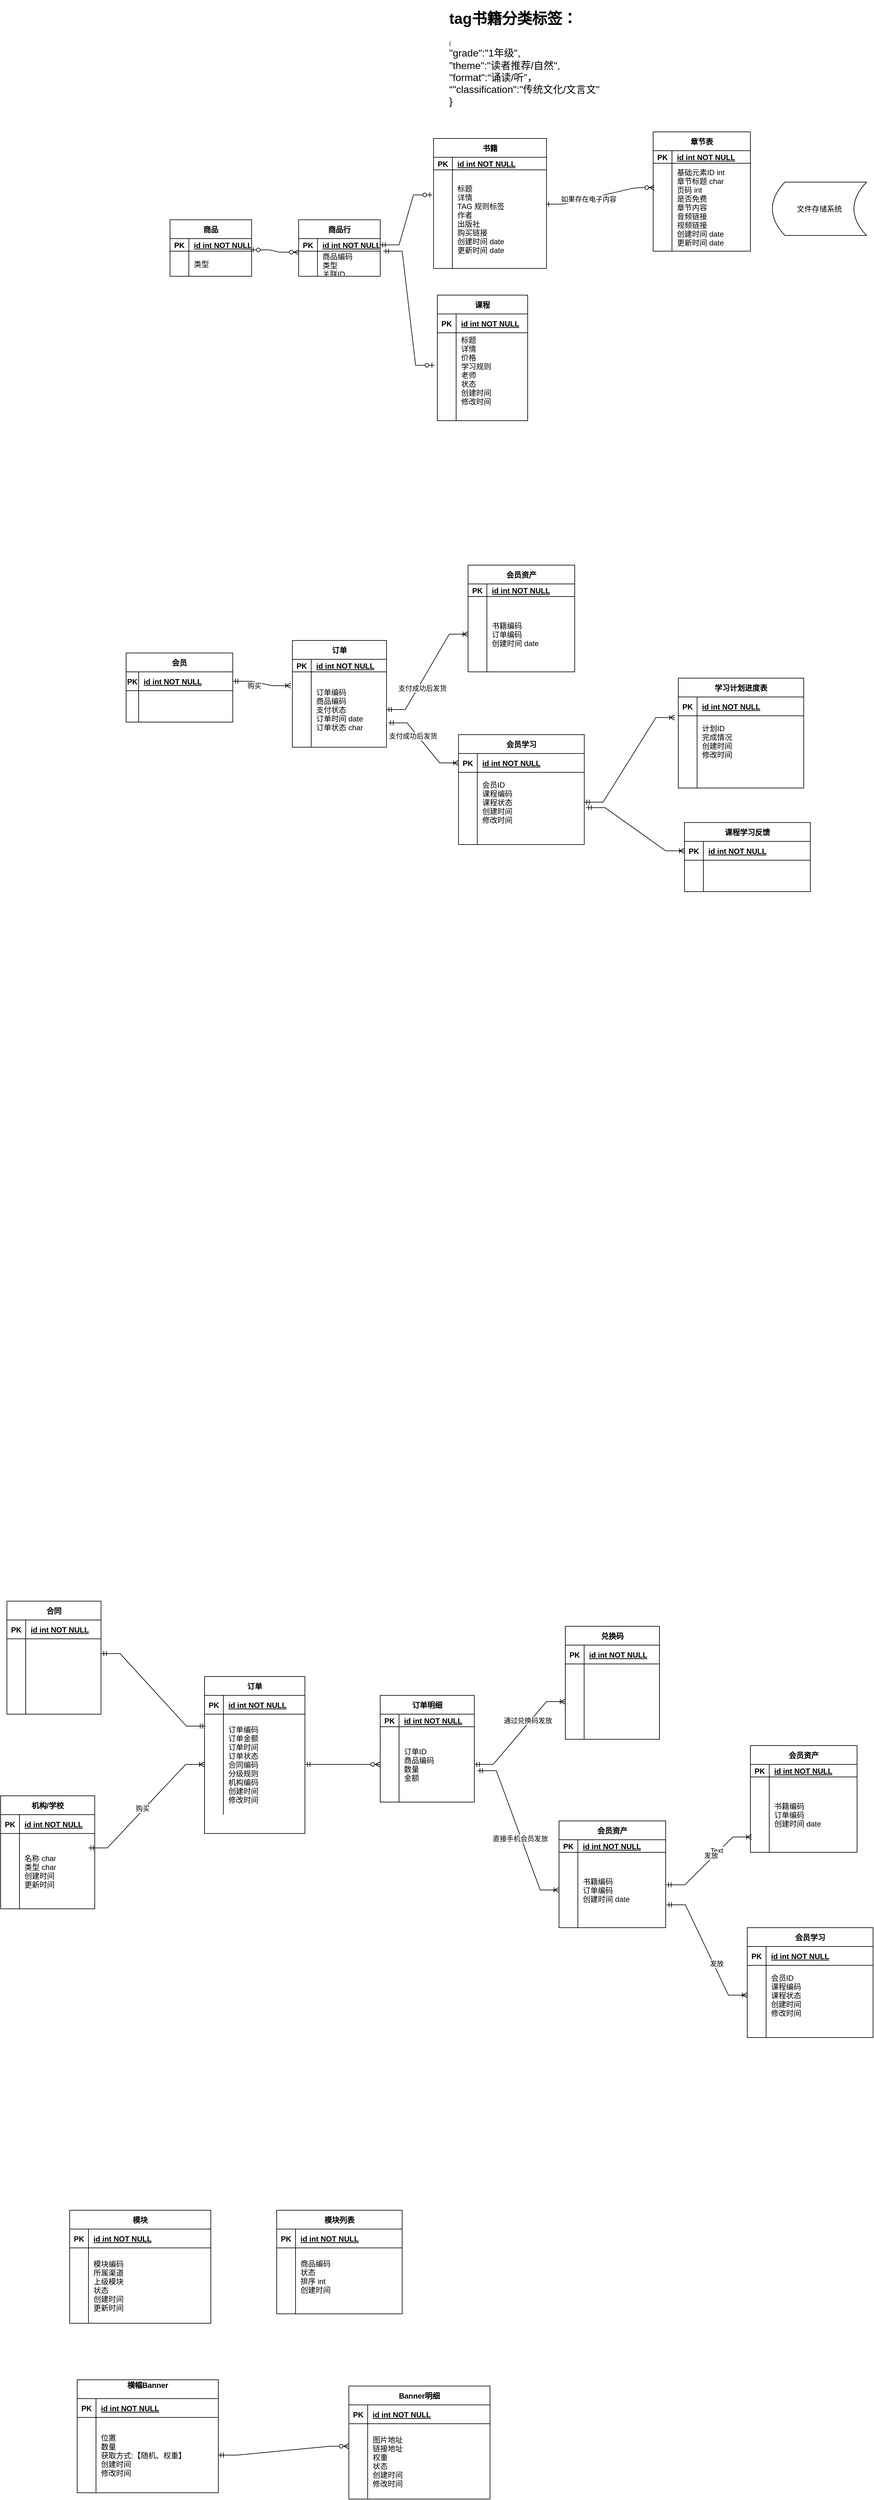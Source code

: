 <mxfile version="21.0.8" type="github">
  <diagram id="R2lEEEUBdFMjLlhIrx00" name="Page-1">
    <mxGraphModel dx="2122" dy="2979" grid="1" gridSize="10" guides="1" tooltips="1" connect="1" arrows="1" fold="1" page="1" pageScale="1" pageWidth="850" pageHeight="1100" math="0" shadow="0" extFonts="Permanent Marker^https://fonts.googleapis.com/css?family=Permanent+Marker">
      <root>
        <mxCell id="0" />
        <mxCell id="1" parent="0" />
        <mxCell id="C-vyLk0tnHw3VtMMgP7b-1" value="" style="edgeStyle=entityRelationEdgeStyle;endArrow=ERzeroToMany;startArrow=ERone;endFill=1;startFill=0;entryX=0.012;entryY=0.277;entryDx=0;entryDy=0;entryPerimeter=0;exitX=0.997;exitY=0.348;exitDx=0;exitDy=0;exitPerimeter=0;" parent="1" source="C-vyLk0tnHw3VtMMgP7b-27" target="kza9Rs9y_WehxQbTQ6U_-5" edge="1">
          <mxGeometry width="100" height="100" relative="1" as="geometry">
            <mxPoint x="483" y="378" as="sourcePoint" />
            <mxPoint x="583" y="278" as="targetPoint" />
          </mxGeometry>
        </mxCell>
        <mxCell id="kza9Rs9y_WehxQbTQ6U_-410" value="如果存在电子内容" style="edgeLabel;html=1;align=center;verticalAlign=middle;resizable=0;points=[];" vertex="1" connectable="0" parent="C-vyLk0tnHw3VtMMgP7b-1">
          <mxGeometry x="-0.221" relative="1" as="geometry">
            <mxPoint as="offset" />
          </mxGeometry>
        </mxCell>
        <mxCell id="C-vyLk0tnHw3VtMMgP7b-23" value="书籍" style="shape=table;startSize=30;container=1;collapsible=1;childLayout=tableLayout;fixedRows=1;rowLines=0;fontStyle=1;align=center;resizeLast=1;" parent="1" vertex="1">
          <mxGeometry y="-909.5" width="180" height="207" as="geometry" />
        </mxCell>
        <mxCell id="C-vyLk0tnHw3VtMMgP7b-24" value="" style="shape=partialRectangle;collapsible=0;dropTarget=0;pointerEvents=0;fillColor=none;points=[[0,0.5],[1,0.5]];portConstraint=eastwest;top=0;left=0;right=0;bottom=1;" parent="C-vyLk0tnHw3VtMMgP7b-23" vertex="1">
          <mxGeometry y="30" width="180" height="20" as="geometry" />
        </mxCell>
        <mxCell id="C-vyLk0tnHw3VtMMgP7b-25" value="PK" style="shape=partialRectangle;overflow=hidden;connectable=0;fillColor=none;top=0;left=0;bottom=0;right=0;fontStyle=1;" parent="C-vyLk0tnHw3VtMMgP7b-24" vertex="1">
          <mxGeometry width="30" height="20" as="geometry">
            <mxRectangle width="30" height="20" as="alternateBounds" />
          </mxGeometry>
        </mxCell>
        <mxCell id="C-vyLk0tnHw3VtMMgP7b-26" value="id int NOT NULL " style="shape=partialRectangle;overflow=hidden;connectable=0;fillColor=none;top=0;left=0;bottom=0;right=0;align=left;spacingLeft=6;fontStyle=5;" parent="C-vyLk0tnHw3VtMMgP7b-24" vertex="1">
          <mxGeometry x="30" width="150" height="20" as="geometry">
            <mxRectangle width="150" height="20" as="alternateBounds" />
          </mxGeometry>
        </mxCell>
        <mxCell id="C-vyLk0tnHw3VtMMgP7b-27" value="" style="shape=partialRectangle;collapsible=0;dropTarget=0;pointerEvents=0;fillColor=none;points=[[0,0.5],[1,0.5]];portConstraint=eastwest;top=0;left=0;right=0;bottom=0;" parent="C-vyLk0tnHw3VtMMgP7b-23" vertex="1">
          <mxGeometry y="50" width="180" height="157" as="geometry" />
        </mxCell>
        <mxCell id="C-vyLk0tnHw3VtMMgP7b-28" value="" style="shape=partialRectangle;overflow=hidden;connectable=0;fillColor=none;top=0;left=0;bottom=0;right=0;" parent="C-vyLk0tnHw3VtMMgP7b-27" vertex="1">
          <mxGeometry width="30" height="157" as="geometry">
            <mxRectangle width="30" height="157" as="alternateBounds" />
          </mxGeometry>
        </mxCell>
        <mxCell id="C-vyLk0tnHw3VtMMgP7b-29" value="标题&#xa;详情&#xa;TAG 规则标签&#xa;作者&#xa;出版社 &#xa;购买链接&#xa;创建时间 date&#xa;更新时间 date" style="shape=partialRectangle;overflow=hidden;connectable=0;fillColor=none;top=0;left=0;bottom=0;right=0;align=left;spacingLeft=6;" parent="C-vyLk0tnHw3VtMMgP7b-27" vertex="1">
          <mxGeometry x="30" width="150" height="157" as="geometry">
            <mxRectangle width="150" height="157" as="alternateBounds" />
          </mxGeometry>
        </mxCell>
        <mxCell id="kza9Rs9y_WehxQbTQ6U_-1" value="章节表" style="shape=table;startSize=30;container=1;collapsible=1;childLayout=tableLayout;fixedRows=1;rowLines=0;fontStyle=1;align=center;resizeLast=1;" vertex="1" parent="1">
          <mxGeometry x="350" y="-920" width="155" height="190" as="geometry" />
        </mxCell>
        <mxCell id="kza9Rs9y_WehxQbTQ6U_-2" value="" style="shape=partialRectangle;collapsible=0;dropTarget=0;pointerEvents=0;fillColor=none;points=[[0,0.5],[1,0.5]];portConstraint=eastwest;top=0;left=0;right=0;bottom=1;" vertex="1" parent="kza9Rs9y_WehxQbTQ6U_-1">
          <mxGeometry y="30" width="155" height="20" as="geometry" />
        </mxCell>
        <mxCell id="kza9Rs9y_WehxQbTQ6U_-3" value="PK" style="shape=partialRectangle;overflow=hidden;connectable=0;fillColor=none;top=0;left=0;bottom=0;right=0;fontStyle=1;" vertex="1" parent="kza9Rs9y_WehxQbTQ6U_-2">
          <mxGeometry width="30" height="20" as="geometry">
            <mxRectangle width="30" height="20" as="alternateBounds" />
          </mxGeometry>
        </mxCell>
        <mxCell id="kza9Rs9y_WehxQbTQ6U_-4" value="id int NOT NULL " style="shape=partialRectangle;overflow=hidden;connectable=0;fillColor=none;top=0;left=0;bottom=0;right=0;align=left;spacingLeft=6;fontStyle=5;" vertex="1" parent="kza9Rs9y_WehxQbTQ6U_-2">
          <mxGeometry x="30" width="125" height="20" as="geometry">
            <mxRectangle width="125" height="20" as="alternateBounds" />
          </mxGeometry>
        </mxCell>
        <mxCell id="kza9Rs9y_WehxQbTQ6U_-5" value="" style="shape=partialRectangle;collapsible=0;dropTarget=0;pointerEvents=0;fillColor=none;points=[[0,0.5],[1,0.5]];portConstraint=eastwest;top=0;left=0;right=0;bottom=0;" vertex="1" parent="kza9Rs9y_WehxQbTQ6U_-1">
          <mxGeometry y="50" width="155" height="140" as="geometry" />
        </mxCell>
        <mxCell id="kza9Rs9y_WehxQbTQ6U_-6" value="" style="shape=partialRectangle;overflow=hidden;connectable=0;fillColor=none;top=0;left=0;bottom=0;right=0;" vertex="1" parent="kza9Rs9y_WehxQbTQ6U_-5">
          <mxGeometry width="30" height="140" as="geometry">
            <mxRectangle width="30" height="140" as="alternateBounds" />
          </mxGeometry>
        </mxCell>
        <mxCell id="kza9Rs9y_WehxQbTQ6U_-7" value="基础元素ID int&#xa;章节标题 char&#xa;页码 int&#xa;是否免费&#xa;章节内容&#xa;音频链接&#xa;视频链接&#xa;创建时间 date&#xa;更新时间 date" style="shape=partialRectangle;overflow=hidden;connectable=0;fillColor=none;top=0;left=0;bottom=0;right=0;align=left;spacingLeft=6;" vertex="1" parent="kza9Rs9y_WehxQbTQ6U_-5">
          <mxGeometry x="30" width="125" height="140" as="geometry">
            <mxRectangle width="125" height="140" as="alternateBounds" />
          </mxGeometry>
        </mxCell>
        <mxCell id="kza9Rs9y_WehxQbTQ6U_-19" value="文件存储系统" style="shape=dataStorage;whiteSpace=wrap;html=1;fixedSize=1;" vertex="1" parent="1">
          <mxGeometry x="540" y="-840" width="150" height="85" as="geometry" />
        </mxCell>
        <mxCell id="kza9Rs9y_WehxQbTQ6U_-22" value="模块" style="shape=table;startSize=30;container=1;collapsible=1;childLayout=tableLayout;fixedRows=1;rowLines=0;fontStyle=1;align=center;resizeLast=1;" vertex="1" parent="1">
          <mxGeometry x="-580" y="2390" width="225" height="180" as="geometry" />
        </mxCell>
        <mxCell id="kza9Rs9y_WehxQbTQ6U_-23" value="" style="shape=partialRectangle;collapsible=0;dropTarget=0;pointerEvents=0;fillColor=none;points=[[0,0.5],[1,0.5]];portConstraint=eastwest;top=0;left=0;right=0;bottom=1;" vertex="1" parent="kza9Rs9y_WehxQbTQ6U_-22">
          <mxGeometry y="30" width="225" height="30" as="geometry" />
        </mxCell>
        <mxCell id="kza9Rs9y_WehxQbTQ6U_-24" value="PK" style="shape=partialRectangle;overflow=hidden;connectable=0;fillColor=none;top=0;left=0;bottom=0;right=0;fontStyle=1;" vertex="1" parent="kza9Rs9y_WehxQbTQ6U_-23">
          <mxGeometry width="30" height="30" as="geometry">
            <mxRectangle width="30" height="30" as="alternateBounds" />
          </mxGeometry>
        </mxCell>
        <mxCell id="kza9Rs9y_WehxQbTQ6U_-25" value="id int NOT NULL " style="shape=partialRectangle;overflow=hidden;connectable=0;fillColor=none;top=0;left=0;bottom=0;right=0;align=left;spacingLeft=6;fontStyle=5;" vertex="1" parent="kza9Rs9y_WehxQbTQ6U_-23">
          <mxGeometry x="30" width="195" height="30" as="geometry">
            <mxRectangle width="195" height="30" as="alternateBounds" />
          </mxGeometry>
        </mxCell>
        <mxCell id="kza9Rs9y_WehxQbTQ6U_-26" value="" style="shape=partialRectangle;collapsible=0;dropTarget=0;pointerEvents=0;fillColor=none;points=[[0,0.5],[1,0.5]];portConstraint=eastwest;top=0;left=0;right=0;bottom=0;" vertex="1" parent="kza9Rs9y_WehxQbTQ6U_-22">
          <mxGeometry y="60" width="225" height="120" as="geometry" />
        </mxCell>
        <mxCell id="kza9Rs9y_WehxQbTQ6U_-27" value="" style="shape=partialRectangle;overflow=hidden;connectable=0;fillColor=none;top=0;left=0;bottom=0;right=0;" vertex="1" parent="kza9Rs9y_WehxQbTQ6U_-26">
          <mxGeometry width="30" height="120" as="geometry">
            <mxRectangle width="30" height="120" as="alternateBounds" />
          </mxGeometry>
        </mxCell>
        <mxCell id="kza9Rs9y_WehxQbTQ6U_-28" value="模块编码&#xa;所属渠道&#xa;上级模块&#xa;状态&#xa;创建时间&#xa;更新时间" style="shape=partialRectangle;overflow=hidden;connectable=0;fillColor=none;top=0;left=0;bottom=0;right=0;align=left;spacingLeft=6;" vertex="1" parent="kza9Rs9y_WehxQbTQ6U_-26">
          <mxGeometry x="30" width="195" height="120" as="geometry">
            <mxRectangle width="195" height="120" as="alternateBounds" />
          </mxGeometry>
        </mxCell>
        <mxCell id="kza9Rs9y_WehxQbTQ6U_-31" value="模块列表" style="shape=table;startSize=30;container=1;collapsible=1;childLayout=tableLayout;fixedRows=1;rowLines=0;fontStyle=1;align=center;resizeLast=1;" vertex="1" parent="1">
          <mxGeometry x="-250" y="2390" width="200" height="165" as="geometry" />
        </mxCell>
        <mxCell id="kza9Rs9y_WehxQbTQ6U_-32" value="" style="shape=partialRectangle;collapsible=0;dropTarget=0;pointerEvents=0;fillColor=none;points=[[0,0.5],[1,0.5]];portConstraint=eastwest;top=0;left=0;right=0;bottom=1;" vertex="1" parent="kza9Rs9y_WehxQbTQ6U_-31">
          <mxGeometry y="30" width="200" height="30" as="geometry" />
        </mxCell>
        <mxCell id="kza9Rs9y_WehxQbTQ6U_-33" value="PK" style="shape=partialRectangle;overflow=hidden;connectable=0;fillColor=none;top=0;left=0;bottom=0;right=0;fontStyle=1;" vertex="1" parent="kza9Rs9y_WehxQbTQ6U_-32">
          <mxGeometry width="30" height="30" as="geometry">
            <mxRectangle width="30" height="30" as="alternateBounds" />
          </mxGeometry>
        </mxCell>
        <mxCell id="kza9Rs9y_WehxQbTQ6U_-34" value="id int NOT NULL " style="shape=partialRectangle;overflow=hidden;connectable=0;fillColor=none;top=0;left=0;bottom=0;right=0;align=left;spacingLeft=6;fontStyle=5;" vertex="1" parent="kza9Rs9y_WehxQbTQ6U_-32">
          <mxGeometry x="30" width="170" height="30" as="geometry">
            <mxRectangle width="170" height="30" as="alternateBounds" />
          </mxGeometry>
        </mxCell>
        <mxCell id="kza9Rs9y_WehxQbTQ6U_-35" value="" style="shape=partialRectangle;collapsible=0;dropTarget=0;pointerEvents=0;fillColor=none;points=[[0,0.5],[1,0.5]];portConstraint=eastwest;top=0;left=0;right=0;bottom=0;" vertex="1" parent="kza9Rs9y_WehxQbTQ6U_-31">
          <mxGeometry y="60" width="200" height="105" as="geometry" />
        </mxCell>
        <mxCell id="kza9Rs9y_WehxQbTQ6U_-36" value="" style="shape=partialRectangle;overflow=hidden;connectable=0;fillColor=none;top=0;left=0;bottom=0;right=0;" vertex="1" parent="kza9Rs9y_WehxQbTQ6U_-35">
          <mxGeometry width="30" height="105" as="geometry">
            <mxRectangle width="30" height="105" as="alternateBounds" />
          </mxGeometry>
        </mxCell>
        <mxCell id="kza9Rs9y_WehxQbTQ6U_-37" value="商品编码&#xa;状态&#xa;排序 int&#xa;创建时间&#xa;" style="shape=partialRectangle;overflow=hidden;connectable=0;fillColor=none;top=0;left=0;bottom=0;right=0;align=left;spacingLeft=6;" vertex="1" parent="kza9Rs9y_WehxQbTQ6U_-35">
          <mxGeometry x="30" width="170" height="105" as="geometry">
            <mxRectangle width="170" height="105" as="alternateBounds" />
          </mxGeometry>
        </mxCell>
        <mxCell id="kza9Rs9y_WehxQbTQ6U_-41" value="机构/学校" style="shape=table;startSize=30;container=1;collapsible=1;childLayout=tableLayout;fixedRows=1;rowLines=0;fontStyle=1;align=center;resizeLast=1;" vertex="1" parent="1">
          <mxGeometry x="-690" y="1730" width="150" height="180" as="geometry" />
        </mxCell>
        <mxCell id="kza9Rs9y_WehxQbTQ6U_-42" value="" style="shape=partialRectangle;collapsible=0;dropTarget=0;pointerEvents=0;fillColor=none;points=[[0,0.5],[1,0.5]];portConstraint=eastwest;top=0;left=0;right=0;bottom=1;" vertex="1" parent="kza9Rs9y_WehxQbTQ6U_-41">
          <mxGeometry y="30" width="150" height="30" as="geometry" />
        </mxCell>
        <mxCell id="kza9Rs9y_WehxQbTQ6U_-43" value="PK" style="shape=partialRectangle;overflow=hidden;connectable=0;fillColor=none;top=0;left=0;bottom=0;right=0;fontStyle=1;" vertex="1" parent="kza9Rs9y_WehxQbTQ6U_-42">
          <mxGeometry width="30" height="30" as="geometry">
            <mxRectangle width="30" height="30" as="alternateBounds" />
          </mxGeometry>
        </mxCell>
        <mxCell id="kza9Rs9y_WehxQbTQ6U_-44" value="id int NOT NULL " style="shape=partialRectangle;overflow=hidden;connectable=0;fillColor=none;top=0;left=0;bottom=0;right=0;align=left;spacingLeft=6;fontStyle=5;" vertex="1" parent="kza9Rs9y_WehxQbTQ6U_-42">
          <mxGeometry x="30" width="120" height="30" as="geometry">
            <mxRectangle width="120" height="30" as="alternateBounds" />
          </mxGeometry>
        </mxCell>
        <mxCell id="kza9Rs9y_WehxQbTQ6U_-45" value="" style="shape=partialRectangle;collapsible=0;dropTarget=0;pointerEvents=0;fillColor=none;points=[[0,0.5],[1,0.5]];portConstraint=eastwest;top=0;left=0;right=0;bottom=0;" vertex="1" parent="kza9Rs9y_WehxQbTQ6U_-41">
          <mxGeometry y="60" width="150" height="120" as="geometry" />
        </mxCell>
        <mxCell id="kza9Rs9y_WehxQbTQ6U_-46" value="" style="shape=partialRectangle;overflow=hidden;connectable=0;fillColor=none;top=0;left=0;bottom=0;right=0;" vertex="1" parent="kza9Rs9y_WehxQbTQ6U_-45">
          <mxGeometry width="30" height="120" as="geometry">
            <mxRectangle width="30" height="120" as="alternateBounds" />
          </mxGeometry>
        </mxCell>
        <mxCell id="kza9Rs9y_WehxQbTQ6U_-47" value="名称 char&#xa;类型 char&#xa;创建时间&#xa;更新时间" style="shape=partialRectangle;overflow=hidden;connectable=0;fillColor=none;top=0;left=0;bottom=0;right=0;align=left;spacingLeft=6;" vertex="1" parent="kza9Rs9y_WehxQbTQ6U_-45">
          <mxGeometry x="30" width="120" height="120" as="geometry">
            <mxRectangle width="120" height="120" as="alternateBounds" />
          </mxGeometry>
        </mxCell>
        <mxCell id="kza9Rs9y_WehxQbTQ6U_-55" value="会员资产" style="shape=table;startSize=30;container=1;collapsible=1;childLayout=tableLayout;fixedRows=1;rowLines=0;fontStyle=1;align=center;resizeLast=1;" vertex="1" parent="1">
          <mxGeometry x="55" y="-230" width="170" height="170" as="geometry" />
        </mxCell>
        <mxCell id="kza9Rs9y_WehxQbTQ6U_-56" value="" style="shape=partialRectangle;collapsible=0;dropTarget=0;pointerEvents=0;fillColor=none;points=[[0,0.5],[1,0.5]];portConstraint=eastwest;top=0;left=0;right=0;bottom=1;" vertex="1" parent="kza9Rs9y_WehxQbTQ6U_-55">
          <mxGeometry y="30" width="170" height="20" as="geometry" />
        </mxCell>
        <mxCell id="kza9Rs9y_WehxQbTQ6U_-57" value="PK" style="shape=partialRectangle;overflow=hidden;connectable=0;fillColor=none;top=0;left=0;bottom=0;right=0;fontStyle=1;" vertex="1" parent="kza9Rs9y_WehxQbTQ6U_-56">
          <mxGeometry width="30" height="20" as="geometry">
            <mxRectangle width="30" height="20" as="alternateBounds" />
          </mxGeometry>
        </mxCell>
        <mxCell id="kza9Rs9y_WehxQbTQ6U_-58" value="id int NOT NULL " style="shape=partialRectangle;overflow=hidden;connectable=0;fillColor=none;top=0;left=0;bottom=0;right=0;align=left;spacingLeft=6;fontStyle=5;" vertex="1" parent="kza9Rs9y_WehxQbTQ6U_-56">
          <mxGeometry x="30" width="140" height="20" as="geometry">
            <mxRectangle width="140" height="20" as="alternateBounds" />
          </mxGeometry>
        </mxCell>
        <mxCell id="kza9Rs9y_WehxQbTQ6U_-59" value="" style="shape=partialRectangle;collapsible=0;dropTarget=0;pointerEvents=0;fillColor=none;points=[[0,0.5],[1,0.5]];portConstraint=eastwest;top=0;left=0;right=0;bottom=0;" vertex="1" parent="kza9Rs9y_WehxQbTQ6U_-55">
          <mxGeometry y="50" width="170" height="120" as="geometry" />
        </mxCell>
        <mxCell id="kza9Rs9y_WehxQbTQ6U_-60" value="" style="shape=partialRectangle;overflow=hidden;connectable=0;fillColor=none;top=0;left=0;bottom=0;right=0;" vertex="1" parent="kza9Rs9y_WehxQbTQ6U_-59">
          <mxGeometry width="30" height="120" as="geometry">
            <mxRectangle width="30" height="120" as="alternateBounds" />
          </mxGeometry>
        </mxCell>
        <mxCell id="kza9Rs9y_WehxQbTQ6U_-61" value="书籍编码&#xa;订单编码&#xa;创建时间 date" style="shape=partialRectangle;overflow=hidden;connectable=0;fillColor=none;top=0;left=0;bottom=0;right=0;align=left;spacingLeft=6;" vertex="1" parent="kza9Rs9y_WehxQbTQ6U_-59">
          <mxGeometry x="30" width="140" height="120" as="geometry">
            <mxRectangle width="140" height="120" as="alternateBounds" />
          </mxGeometry>
        </mxCell>
        <mxCell id="kza9Rs9y_WehxQbTQ6U_-66" value="订单" style="shape=table;startSize=30;container=1;collapsible=1;childLayout=tableLayout;fixedRows=1;rowLines=0;fontStyle=1;align=center;resizeLast=1;" vertex="1" parent="1">
          <mxGeometry x="-225" y="-110" width="150" height="170" as="geometry" />
        </mxCell>
        <mxCell id="kza9Rs9y_WehxQbTQ6U_-67" value="" style="shape=partialRectangle;collapsible=0;dropTarget=0;pointerEvents=0;fillColor=none;points=[[0,0.5],[1,0.5]];portConstraint=eastwest;top=0;left=0;right=0;bottom=1;" vertex="1" parent="kza9Rs9y_WehxQbTQ6U_-66">
          <mxGeometry y="30" width="150" height="20" as="geometry" />
        </mxCell>
        <mxCell id="kza9Rs9y_WehxQbTQ6U_-68" value="PK" style="shape=partialRectangle;overflow=hidden;connectable=0;fillColor=none;top=0;left=0;bottom=0;right=0;fontStyle=1;" vertex="1" parent="kza9Rs9y_WehxQbTQ6U_-67">
          <mxGeometry width="30" height="20" as="geometry">
            <mxRectangle width="30" height="20" as="alternateBounds" />
          </mxGeometry>
        </mxCell>
        <mxCell id="kza9Rs9y_WehxQbTQ6U_-69" value="id int NOT NULL " style="shape=partialRectangle;overflow=hidden;connectable=0;fillColor=none;top=0;left=0;bottom=0;right=0;align=left;spacingLeft=6;fontStyle=5;" vertex="1" parent="kza9Rs9y_WehxQbTQ6U_-67">
          <mxGeometry x="30" width="120" height="20" as="geometry">
            <mxRectangle width="120" height="20" as="alternateBounds" />
          </mxGeometry>
        </mxCell>
        <mxCell id="kza9Rs9y_WehxQbTQ6U_-70" value="" style="shape=partialRectangle;collapsible=0;dropTarget=0;pointerEvents=0;fillColor=none;points=[[0,0.5],[1,0.5]];portConstraint=eastwest;top=0;left=0;right=0;bottom=0;" vertex="1" parent="kza9Rs9y_WehxQbTQ6U_-66">
          <mxGeometry y="50" width="150" height="120" as="geometry" />
        </mxCell>
        <mxCell id="kza9Rs9y_WehxQbTQ6U_-71" value="" style="shape=partialRectangle;overflow=hidden;connectable=0;fillColor=none;top=0;left=0;bottom=0;right=0;" vertex="1" parent="kza9Rs9y_WehxQbTQ6U_-70">
          <mxGeometry width="30" height="120" as="geometry">
            <mxRectangle width="30" height="120" as="alternateBounds" />
          </mxGeometry>
        </mxCell>
        <mxCell id="kza9Rs9y_WehxQbTQ6U_-72" value="订单编码&#xa;商品编码&#xa;支付状态&#xa;订单时间 date&#xa;订单状态 char" style="shape=partialRectangle;overflow=hidden;connectable=0;fillColor=none;top=0;left=0;bottom=0;right=0;align=left;spacingLeft=6;" vertex="1" parent="kza9Rs9y_WehxQbTQ6U_-70">
          <mxGeometry x="30" width="120" height="120" as="geometry">
            <mxRectangle width="120" height="120" as="alternateBounds" />
          </mxGeometry>
        </mxCell>
        <mxCell id="kza9Rs9y_WehxQbTQ6U_-81" value="兑换码" style="shape=table;startSize=30;container=1;collapsible=1;childLayout=tableLayout;fixedRows=1;rowLines=0;fontStyle=1;align=center;resizeLast=1;" vertex="1" parent="1">
          <mxGeometry x="210" y="1460" width="150" height="180" as="geometry" />
        </mxCell>
        <mxCell id="kza9Rs9y_WehxQbTQ6U_-82" value="" style="shape=partialRectangle;collapsible=0;dropTarget=0;pointerEvents=0;fillColor=none;points=[[0,0.5],[1,0.5]];portConstraint=eastwest;top=0;left=0;right=0;bottom=1;" vertex="1" parent="kza9Rs9y_WehxQbTQ6U_-81">
          <mxGeometry y="30" width="150" height="30" as="geometry" />
        </mxCell>
        <mxCell id="kza9Rs9y_WehxQbTQ6U_-83" value="PK" style="shape=partialRectangle;overflow=hidden;connectable=0;fillColor=none;top=0;left=0;bottom=0;right=0;fontStyle=1;" vertex="1" parent="kza9Rs9y_WehxQbTQ6U_-82">
          <mxGeometry width="30" height="30" as="geometry">
            <mxRectangle width="30" height="30" as="alternateBounds" />
          </mxGeometry>
        </mxCell>
        <mxCell id="kza9Rs9y_WehxQbTQ6U_-84" value="id int NOT NULL " style="shape=partialRectangle;overflow=hidden;connectable=0;fillColor=none;top=0;left=0;bottom=0;right=0;align=left;spacingLeft=6;fontStyle=5;" vertex="1" parent="kza9Rs9y_WehxQbTQ6U_-82">
          <mxGeometry x="30" width="120" height="30" as="geometry">
            <mxRectangle width="120" height="30" as="alternateBounds" />
          </mxGeometry>
        </mxCell>
        <mxCell id="kza9Rs9y_WehxQbTQ6U_-85" value="" style="shape=partialRectangle;collapsible=0;dropTarget=0;pointerEvents=0;fillColor=none;points=[[0,0.5],[1,0.5]];portConstraint=eastwest;top=0;left=0;right=0;bottom=0;" vertex="1" parent="kza9Rs9y_WehxQbTQ6U_-81">
          <mxGeometry y="60" width="150" height="120" as="geometry" />
        </mxCell>
        <mxCell id="kza9Rs9y_WehxQbTQ6U_-86" value="" style="shape=partialRectangle;overflow=hidden;connectable=0;fillColor=none;top=0;left=0;bottom=0;right=0;" vertex="1" parent="kza9Rs9y_WehxQbTQ6U_-85">
          <mxGeometry width="30" height="120" as="geometry">
            <mxRectangle width="30" height="120" as="alternateBounds" />
          </mxGeometry>
        </mxCell>
        <mxCell id="kza9Rs9y_WehxQbTQ6U_-87" value="" style="shape=partialRectangle;overflow=hidden;connectable=0;fillColor=none;top=0;left=0;bottom=0;right=0;align=left;spacingLeft=6;" vertex="1" parent="kza9Rs9y_WehxQbTQ6U_-85">
          <mxGeometry x="30" width="120" height="120" as="geometry">
            <mxRectangle width="120" height="120" as="alternateBounds" />
          </mxGeometry>
        </mxCell>
        <mxCell id="kza9Rs9y_WehxQbTQ6U_-89" value="" style="edgeStyle=entityRelationEdgeStyle;fontSize=12;html=1;endArrow=ERoneToMany;startArrow=ERmandOne;rounded=0;exitX=1;exitY=0.5;exitDx=0;exitDy=0;" edge="1" parent="1" source="kza9Rs9y_WehxQbTQ6U_-287" target="kza9Rs9y_WehxQbTQ6U_-85">
          <mxGeometry width="100" height="100" relative="1" as="geometry">
            <mxPoint x="-700" y="1670" as="sourcePoint" />
            <mxPoint x="-470" y="1765" as="targetPoint" />
          </mxGeometry>
        </mxCell>
        <mxCell id="kza9Rs9y_WehxQbTQ6U_-459" value="通过兑换码发放" style="edgeLabel;html=1;align=center;verticalAlign=middle;resizable=0;points=[];" vertex="1" connectable="0" parent="kza9Rs9y_WehxQbTQ6U_-89">
          <mxGeometry x="0.237" y="4" relative="1" as="geometry">
            <mxPoint as="offset" />
          </mxGeometry>
        </mxCell>
        <mxCell id="kza9Rs9y_WehxQbTQ6U_-120" value="" style="edgeStyle=entityRelationEdgeStyle;fontSize=12;html=1;endArrow=ERoneToMany;startArrow=ERmandOne;rounded=0;entryX=0;entryY=0.5;entryDx=0;entryDy=0;" edge="1" parent="1" target="kza9Rs9y_WehxQbTQ6U_-130">
          <mxGeometry width="100" height="100" relative="1" as="geometry">
            <mxPoint x="-550" y="1813" as="sourcePoint" />
            <mxPoint x="-390" y="1640" as="targetPoint" />
          </mxGeometry>
        </mxCell>
        <mxCell id="kza9Rs9y_WehxQbTQ6U_-122" value="购买" style="edgeLabel;html=1;align=center;verticalAlign=middle;resizable=0;points=[];" vertex="1" connectable="0" parent="kza9Rs9y_WehxQbTQ6U_-120">
          <mxGeometry x="-0.057" y="3" relative="1" as="geometry">
            <mxPoint as="offset" />
          </mxGeometry>
        </mxCell>
        <mxCell id="kza9Rs9y_WehxQbTQ6U_-126" value="订单" style="shape=table;startSize=30;container=1;collapsible=1;childLayout=tableLayout;fixedRows=1;rowLines=0;fontStyle=1;align=center;resizeLast=1;" vertex="1" parent="1">
          <mxGeometry x="-365" y="1540" width="160" height="250.0" as="geometry" />
        </mxCell>
        <mxCell id="kza9Rs9y_WehxQbTQ6U_-127" value="" style="shape=partialRectangle;collapsible=0;dropTarget=0;pointerEvents=0;fillColor=none;points=[[0,0.5],[1,0.5]];portConstraint=eastwest;top=0;left=0;right=0;bottom=1;" vertex="1" parent="kza9Rs9y_WehxQbTQ6U_-126">
          <mxGeometry y="30" width="160" height="30" as="geometry" />
        </mxCell>
        <mxCell id="kza9Rs9y_WehxQbTQ6U_-128" value="PK" style="shape=partialRectangle;overflow=hidden;connectable=0;fillColor=none;top=0;left=0;bottom=0;right=0;fontStyle=1;" vertex="1" parent="kza9Rs9y_WehxQbTQ6U_-127">
          <mxGeometry width="30" height="30" as="geometry">
            <mxRectangle width="30" height="30" as="alternateBounds" />
          </mxGeometry>
        </mxCell>
        <mxCell id="kza9Rs9y_WehxQbTQ6U_-129" value="id int NOT NULL " style="shape=partialRectangle;overflow=hidden;connectable=0;fillColor=none;top=0;left=0;bottom=0;right=0;align=left;spacingLeft=6;fontStyle=5;" vertex="1" parent="kza9Rs9y_WehxQbTQ6U_-127">
          <mxGeometry x="30" width="130" height="30" as="geometry">
            <mxRectangle width="130" height="30" as="alternateBounds" />
          </mxGeometry>
        </mxCell>
        <mxCell id="kza9Rs9y_WehxQbTQ6U_-130" value="" style="shape=partialRectangle;collapsible=0;dropTarget=0;pointerEvents=0;fillColor=none;points=[[0,0.5],[1,0.5]];portConstraint=eastwest;top=0;left=0;right=0;bottom=0;" vertex="1" parent="kza9Rs9y_WehxQbTQ6U_-126">
          <mxGeometry y="60" width="160" height="160" as="geometry" />
        </mxCell>
        <mxCell id="kza9Rs9y_WehxQbTQ6U_-131" value="" style="shape=partialRectangle;overflow=hidden;connectable=0;fillColor=none;top=0;left=0;bottom=0;right=0;" vertex="1" parent="kza9Rs9y_WehxQbTQ6U_-130">
          <mxGeometry width="30" height="160" as="geometry">
            <mxRectangle width="30" height="160" as="alternateBounds" />
          </mxGeometry>
        </mxCell>
        <mxCell id="kza9Rs9y_WehxQbTQ6U_-132" value="订单编码&#xa;订单金额&#xa;订单时间&#xa;订单状态&#xa;合同编码&#xa;分级规则&#xa;机构编码&#xa;创建时间&#xa;修改时间" style="shape=partialRectangle;overflow=hidden;connectable=0;fillColor=none;top=0;left=0;bottom=0;right=0;align=left;spacingLeft=6;" vertex="1" parent="kza9Rs9y_WehxQbTQ6U_-130">
          <mxGeometry x="30" width="130" height="160" as="geometry">
            <mxRectangle width="130" height="160" as="alternateBounds" />
          </mxGeometry>
        </mxCell>
        <mxCell id="kza9Rs9y_WehxQbTQ6U_-152" value="&lt;h1&gt;tag书籍分类标签：&lt;/h1&gt;&lt;div&gt;&lt;font style=&quot;font-size: 8px;&quot;&gt;{&lt;/font&gt;&lt;/div&gt;&lt;div&gt;&lt;font size=&quot;3&quot;&gt;&quot;grade&quot;:&quot;1年级&quot;,&lt;/font&gt;&lt;/div&gt;&lt;font size=&quot;3&quot;&gt;&quot;theme&quot;:&quot;读者推荐/自然&quot;,&lt;br&gt;&quot;format&quot;:“诵读/听”，&lt;br&gt;“&quot;classification&quot;:&quot;传统文化/文言文&quot;&lt;br&gt;&lt;/font&gt;&lt;div&gt;&lt;span style=&quot;background-color: initial;&quot;&gt;&lt;font size=&quot;3&quot;&gt;}&lt;/font&gt;&lt;/span&gt;&lt;br&gt;&lt;/div&gt;" style="text;html=1;strokeColor=none;fillColor=none;spacing=5;spacingTop=-20;whiteSpace=wrap;overflow=hidden;rounded=0;" vertex="1" parent="1">
          <mxGeometry x="20" y="-1120" width="260" height="200" as="geometry" />
        </mxCell>
        <mxCell id="kza9Rs9y_WehxQbTQ6U_-163" value="横幅Banner&#xa;" style="shape=table;startSize=30;container=1;collapsible=1;childLayout=tableLayout;fixedRows=1;rowLines=0;fontStyle=1;align=center;resizeLast=1;" vertex="1" parent="1">
          <mxGeometry x="-568" y="2660" width="225" height="180" as="geometry" />
        </mxCell>
        <mxCell id="kza9Rs9y_WehxQbTQ6U_-164" value="" style="shape=partialRectangle;collapsible=0;dropTarget=0;pointerEvents=0;fillColor=none;points=[[0,0.5],[1,0.5]];portConstraint=eastwest;top=0;left=0;right=0;bottom=1;" vertex="1" parent="kza9Rs9y_WehxQbTQ6U_-163">
          <mxGeometry y="30" width="225" height="30" as="geometry" />
        </mxCell>
        <mxCell id="kza9Rs9y_WehxQbTQ6U_-165" value="PK" style="shape=partialRectangle;overflow=hidden;connectable=0;fillColor=none;top=0;left=0;bottom=0;right=0;fontStyle=1;" vertex="1" parent="kza9Rs9y_WehxQbTQ6U_-164">
          <mxGeometry width="30" height="30" as="geometry">
            <mxRectangle width="30" height="30" as="alternateBounds" />
          </mxGeometry>
        </mxCell>
        <mxCell id="kza9Rs9y_WehxQbTQ6U_-166" value="id int NOT NULL " style="shape=partialRectangle;overflow=hidden;connectable=0;fillColor=none;top=0;left=0;bottom=0;right=0;align=left;spacingLeft=6;fontStyle=5;" vertex="1" parent="kza9Rs9y_WehxQbTQ6U_-164">
          <mxGeometry x="30" width="195" height="30" as="geometry">
            <mxRectangle width="195" height="30" as="alternateBounds" />
          </mxGeometry>
        </mxCell>
        <mxCell id="kza9Rs9y_WehxQbTQ6U_-167" value="" style="shape=partialRectangle;collapsible=0;dropTarget=0;pointerEvents=0;fillColor=none;points=[[0,0.5],[1,0.5]];portConstraint=eastwest;top=0;left=0;right=0;bottom=0;" vertex="1" parent="kza9Rs9y_WehxQbTQ6U_-163">
          <mxGeometry y="60" width="225" height="120" as="geometry" />
        </mxCell>
        <mxCell id="kza9Rs9y_WehxQbTQ6U_-168" value="" style="shape=partialRectangle;overflow=hidden;connectable=0;fillColor=none;top=0;left=0;bottom=0;right=0;" vertex="1" parent="kza9Rs9y_WehxQbTQ6U_-167">
          <mxGeometry width="30" height="120" as="geometry">
            <mxRectangle width="30" height="120" as="alternateBounds" />
          </mxGeometry>
        </mxCell>
        <mxCell id="kza9Rs9y_WehxQbTQ6U_-169" value="位置&#xa;数量&#xa;获取方式:【随机、权重】&#xa;创建时间&#xa;修改时间" style="shape=partialRectangle;overflow=hidden;connectable=0;fillColor=none;top=0;left=0;bottom=0;right=0;align=left;spacingLeft=6;" vertex="1" parent="kza9Rs9y_WehxQbTQ6U_-167">
          <mxGeometry x="30" width="195" height="120" as="geometry">
            <mxRectangle width="195" height="120" as="alternateBounds" />
          </mxGeometry>
        </mxCell>
        <mxCell id="kza9Rs9y_WehxQbTQ6U_-170" value="Banner明细" style="shape=table;startSize=30;container=1;collapsible=1;childLayout=tableLayout;fixedRows=1;rowLines=0;fontStyle=1;align=center;resizeLast=1;" vertex="1" parent="1">
          <mxGeometry x="-135" y="2670" width="225" height="180" as="geometry" />
        </mxCell>
        <mxCell id="kza9Rs9y_WehxQbTQ6U_-171" value="" style="shape=partialRectangle;collapsible=0;dropTarget=0;pointerEvents=0;fillColor=none;points=[[0,0.5],[1,0.5]];portConstraint=eastwest;top=0;left=0;right=0;bottom=1;" vertex="1" parent="kza9Rs9y_WehxQbTQ6U_-170">
          <mxGeometry y="30" width="225" height="30" as="geometry" />
        </mxCell>
        <mxCell id="kza9Rs9y_WehxQbTQ6U_-172" value="PK" style="shape=partialRectangle;overflow=hidden;connectable=0;fillColor=none;top=0;left=0;bottom=0;right=0;fontStyle=1;" vertex="1" parent="kza9Rs9y_WehxQbTQ6U_-171">
          <mxGeometry width="30" height="30" as="geometry">
            <mxRectangle width="30" height="30" as="alternateBounds" />
          </mxGeometry>
        </mxCell>
        <mxCell id="kza9Rs9y_WehxQbTQ6U_-173" value="id int NOT NULL " style="shape=partialRectangle;overflow=hidden;connectable=0;fillColor=none;top=0;left=0;bottom=0;right=0;align=left;spacingLeft=6;fontStyle=5;" vertex="1" parent="kza9Rs9y_WehxQbTQ6U_-171">
          <mxGeometry x="30" width="195" height="30" as="geometry">
            <mxRectangle width="195" height="30" as="alternateBounds" />
          </mxGeometry>
        </mxCell>
        <mxCell id="kza9Rs9y_WehxQbTQ6U_-174" value="" style="shape=partialRectangle;collapsible=0;dropTarget=0;pointerEvents=0;fillColor=none;points=[[0,0.5],[1,0.5]];portConstraint=eastwest;top=0;left=0;right=0;bottom=0;" vertex="1" parent="kza9Rs9y_WehxQbTQ6U_-170">
          <mxGeometry y="60" width="225" height="120" as="geometry" />
        </mxCell>
        <mxCell id="kza9Rs9y_WehxQbTQ6U_-175" value="" style="shape=partialRectangle;overflow=hidden;connectable=0;fillColor=none;top=0;left=0;bottom=0;right=0;" vertex="1" parent="kza9Rs9y_WehxQbTQ6U_-174">
          <mxGeometry width="30" height="120" as="geometry">
            <mxRectangle width="30" height="120" as="alternateBounds" />
          </mxGeometry>
        </mxCell>
        <mxCell id="kza9Rs9y_WehxQbTQ6U_-176" value="图片地址&#xa;链接地址&#xa;权重&#xa;状态&#xa;创建时间&#xa;修改时间" style="shape=partialRectangle;overflow=hidden;connectable=0;fillColor=none;top=0;left=0;bottom=0;right=0;align=left;spacingLeft=6;" vertex="1" parent="kza9Rs9y_WehxQbTQ6U_-174">
          <mxGeometry x="30" width="195" height="120" as="geometry">
            <mxRectangle width="195" height="120" as="alternateBounds" />
          </mxGeometry>
        </mxCell>
        <mxCell id="kza9Rs9y_WehxQbTQ6U_-177" value="" style="edgeStyle=entityRelationEdgeStyle;fontSize=12;html=1;endArrow=ERzeroToMany;startArrow=ERmandOne;rounded=0;exitX=1;exitY=0.5;exitDx=0;exitDy=0;entryX=-0.001;entryY=0.299;entryDx=0;entryDy=0;entryPerimeter=0;" edge="1" parent="1" source="kza9Rs9y_WehxQbTQ6U_-167" target="kza9Rs9y_WehxQbTQ6U_-174">
          <mxGeometry width="100" height="100" relative="1" as="geometry">
            <mxPoint x="-305.5" y="2800" as="sourcePoint" />
            <mxPoint x="-205.5" y="2700" as="targetPoint" />
          </mxGeometry>
        </mxCell>
        <mxCell id="kza9Rs9y_WehxQbTQ6U_-178" value="" style="shape=partialRectangle;overflow=hidden;connectable=0;fillColor=none;top=0;left=0;bottom=0;right=0;" vertex="1" parent="1">
          <mxGeometry x="-490.5" y="2550" width="30" height="120" as="geometry">
            <mxRectangle width="30" height="120" as="alternateBounds" />
          </mxGeometry>
        </mxCell>
        <mxCell id="kza9Rs9y_WehxQbTQ6U_-186" value="会员" style="shape=table;startSize=30;container=1;collapsible=1;childLayout=tableLayout;fixedRows=1;rowLines=0;fontStyle=1;align=center;resizeLast=1;" vertex="1" parent="1">
          <mxGeometry x="-490" y="-90" width="170" height="110" as="geometry" />
        </mxCell>
        <mxCell id="kza9Rs9y_WehxQbTQ6U_-187" value="" style="shape=partialRectangle;collapsible=0;dropTarget=0;pointerEvents=0;fillColor=none;points=[[0,0.5],[1,0.5]];portConstraint=eastwest;top=0;left=0;right=0;bottom=1;" vertex="1" parent="kza9Rs9y_WehxQbTQ6U_-186">
          <mxGeometry y="30" width="170" height="30" as="geometry" />
        </mxCell>
        <mxCell id="kza9Rs9y_WehxQbTQ6U_-188" value="PK" style="shape=partialRectangle;overflow=hidden;connectable=0;fillColor=none;top=0;left=0;bottom=0;right=0;fontStyle=1;" vertex="1" parent="kza9Rs9y_WehxQbTQ6U_-187">
          <mxGeometry width="20" height="30" as="geometry">
            <mxRectangle width="20" height="30" as="alternateBounds" />
          </mxGeometry>
        </mxCell>
        <mxCell id="kza9Rs9y_WehxQbTQ6U_-189" value="id int NOT NULL " style="shape=partialRectangle;overflow=hidden;connectable=0;fillColor=none;top=0;left=0;bottom=0;right=0;align=left;spacingLeft=6;fontStyle=5;" vertex="1" parent="kza9Rs9y_WehxQbTQ6U_-187">
          <mxGeometry x="20" width="150" height="30" as="geometry">
            <mxRectangle width="150" height="30" as="alternateBounds" />
          </mxGeometry>
        </mxCell>
        <mxCell id="kza9Rs9y_WehxQbTQ6U_-190" value="" style="shape=partialRectangle;collapsible=0;dropTarget=0;pointerEvents=0;fillColor=none;points=[[0,0.5],[1,0.5]];portConstraint=eastwest;top=0;left=0;right=0;bottom=0;" vertex="1" parent="kza9Rs9y_WehxQbTQ6U_-186">
          <mxGeometry y="60" width="170" height="30" as="geometry" />
        </mxCell>
        <mxCell id="kza9Rs9y_WehxQbTQ6U_-191" value="" style="shape=partialRectangle;overflow=hidden;connectable=0;fillColor=none;top=0;left=0;bottom=0;right=0;" vertex="1" parent="kza9Rs9y_WehxQbTQ6U_-190">
          <mxGeometry width="20" height="30" as="geometry">
            <mxRectangle width="20" height="30" as="alternateBounds" />
          </mxGeometry>
        </mxCell>
        <mxCell id="kza9Rs9y_WehxQbTQ6U_-192" value="" style="shape=partialRectangle;overflow=hidden;connectable=0;fillColor=none;top=0;left=0;bottom=0;right=0;align=left;spacingLeft=6;" vertex="1" parent="kza9Rs9y_WehxQbTQ6U_-190">
          <mxGeometry x="20" width="150" height="30" as="geometry">
            <mxRectangle width="150" height="30" as="alternateBounds" />
          </mxGeometry>
        </mxCell>
        <mxCell id="kza9Rs9y_WehxQbTQ6U_-193" value="" style="shape=partialRectangle;collapsible=0;dropTarget=0;pointerEvents=0;fillColor=none;points=[[0,0.5],[1,0.5]];portConstraint=eastwest;top=0;left=0;right=0;bottom=0;" vertex="1" parent="kza9Rs9y_WehxQbTQ6U_-186">
          <mxGeometry y="90" width="170" height="20" as="geometry" />
        </mxCell>
        <mxCell id="kza9Rs9y_WehxQbTQ6U_-194" value="" style="shape=partialRectangle;overflow=hidden;connectable=0;fillColor=none;top=0;left=0;bottom=0;right=0;" vertex="1" parent="kza9Rs9y_WehxQbTQ6U_-193">
          <mxGeometry width="20" height="20" as="geometry">
            <mxRectangle width="20" height="20" as="alternateBounds" />
          </mxGeometry>
        </mxCell>
        <mxCell id="kza9Rs9y_WehxQbTQ6U_-195" value="" style="shape=partialRectangle;overflow=hidden;connectable=0;fillColor=none;top=0;left=0;bottom=0;right=0;align=left;spacingLeft=6;" vertex="1" parent="kza9Rs9y_WehxQbTQ6U_-193">
          <mxGeometry x="20" width="150" height="20" as="geometry">
            <mxRectangle width="150" height="20" as="alternateBounds" />
          </mxGeometry>
        </mxCell>
        <mxCell id="kza9Rs9y_WehxQbTQ6U_-196" value="" style="edgeStyle=entityRelationEdgeStyle;fontSize=12;html=1;endArrow=ERoneToMany;startArrow=ERmandOne;rounded=0;entryX=-0.017;entryY=0.183;entryDx=0;entryDy=0;entryPerimeter=0;exitX=1;exitY=0.5;exitDx=0;exitDy=0;" edge="1" parent="1" source="kza9Rs9y_WehxQbTQ6U_-187" target="kza9Rs9y_WehxQbTQ6U_-70">
          <mxGeometry width="100" height="100" relative="1" as="geometry">
            <mxPoint x="-420" y="-30" as="sourcePoint" />
            <mxPoint x="-320" y="-130" as="targetPoint" />
          </mxGeometry>
        </mxCell>
        <mxCell id="kza9Rs9y_WehxQbTQ6U_-197" value="购买" style="edgeLabel;html=1;align=center;verticalAlign=middle;resizable=0;points=[];" vertex="1" connectable="0" parent="kza9Rs9y_WehxQbTQ6U_-196">
          <mxGeometry x="-0.266" y="-6" relative="1" as="geometry">
            <mxPoint x="1" as="offset" />
          </mxGeometry>
        </mxCell>
        <mxCell id="kza9Rs9y_WehxQbTQ6U_-215" value="课程" style="shape=table;startSize=30;container=1;collapsible=1;childLayout=tableLayout;fixedRows=1;rowLines=0;fontStyle=1;align=center;resizeLast=1;" vertex="1" parent="1">
          <mxGeometry x="6" y="-660" width="144" height="200" as="geometry" />
        </mxCell>
        <mxCell id="kza9Rs9y_WehxQbTQ6U_-216" value="" style="shape=partialRectangle;collapsible=0;dropTarget=0;pointerEvents=0;fillColor=none;points=[[0,0.5],[1,0.5]];portConstraint=eastwest;top=0;left=0;right=0;bottom=1;" vertex="1" parent="kza9Rs9y_WehxQbTQ6U_-215">
          <mxGeometry y="30" width="144" height="30" as="geometry" />
        </mxCell>
        <mxCell id="kza9Rs9y_WehxQbTQ6U_-217" value="PK" style="shape=partialRectangle;overflow=hidden;connectable=0;fillColor=none;top=0;left=0;bottom=0;right=0;fontStyle=1;" vertex="1" parent="kza9Rs9y_WehxQbTQ6U_-216">
          <mxGeometry width="30" height="30" as="geometry">
            <mxRectangle width="30" height="30" as="alternateBounds" />
          </mxGeometry>
        </mxCell>
        <mxCell id="kza9Rs9y_WehxQbTQ6U_-218" value="id int NOT NULL " style="shape=partialRectangle;overflow=hidden;connectable=0;fillColor=none;top=0;left=0;bottom=0;right=0;align=left;spacingLeft=6;fontStyle=5;" vertex="1" parent="kza9Rs9y_WehxQbTQ6U_-216">
          <mxGeometry x="30" width="114" height="30" as="geometry">
            <mxRectangle width="114" height="30" as="alternateBounds" />
          </mxGeometry>
        </mxCell>
        <mxCell id="kza9Rs9y_WehxQbTQ6U_-219" value="" style="shape=partialRectangle;collapsible=0;dropTarget=0;pointerEvents=0;fillColor=none;points=[[0,0.5],[1,0.5]];portConstraint=eastwest;top=0;left=0;right=0;bottom=0;" vertex="1" parent="kza9Rs9y_WehxQbTQ6U_-215">
          <mxGeometry y="60" width="144" height="120" as="geometry" />
        </mxCell>
        <mxCell id="kza9Rs9y_WehxQbTQ6U_-220" value="" style="shape=partialRectangle;overflow=hidden;connectable=0;fillColor=none;top=0;left=0;bottom=0;right=0;" vertex="1" parent="kza9Rs9y_WehxQbTQ6U_-219">
          <mxGeometry width="30" height="120" as="geometry">
            <mxRectangle width="30" height="120" as="alternateBounds" />
          </mxGeometry>
        </mxCell>
        <mxCell id="kza9Rs9y_WehxQbTQ6U_-221" value="标题&#xa;详情&#xa;价格&#xa;学习规则&#xa;老师&#xa;状态&#xa;创建时间&#xa;修改时间" style="shape=partialRectangle;overflow=hidden;connectable=0;fillColor=none;top=0;left=0;bottom=0;right=0;align=left;spacingLeft=6;" vertex="1" parent="kza9Rs9y_WehxQbTQ6U_-219">
          <mxGeometry x="30" width="114" height="120" as="geometry">
            <mxRectangle width="114" height="120" as="alternateBounds" />
          </mxGeometry>
        </mxCell>
        <mxCell id="kza9Rs9y_WehxQbTQ6U_-222" value="" style="shape=partialRectangle;collapsible=0;dropTarget=0;pointerEvents=0;fillColor=none;points=[[0,0.5],[1,0.5]];portConstraint=eastwest;top=0;left=0;right=0;bottom=0;" vertex="1" parent="kza9Rs9y_WehxQbTQ6U_-215">
          <mxGeometry y="180" width="144" height="20" as="geometry" />
        </mxCell>
        <mxCell id="kza9Rs9y_WehxQbTQ6U_-223" value="" style="shape=partialRectangle;overflow=hidden;connectable=0;fillColor=none;top=0;left=0;bottom=0;right=0;" vertex="1" parent="kza9Rs9y_WehxQbTQ6U_-222">
          <mxGeometry width="30" height="20" as="geometry">
            <mxRectangle width="30" height="20" as="alternateBounds" />
          </mxGeometry>
        </mxCell>
        <mxCell id="kza9Rs9y_WehxQbTQ6U_-224" value="" style="shape=partialRectangle;overflow=hidden;connectable=0;fillColor=none;top=0;left=0;bottom=0;right=0;align=left;spacingLeft=6;" vertex="1" parent="kza9Rs9y_WehxQbTQ6U_-222">
          <mxGeometry x="30" width="114" height="20" as="geometry">
            <mxRectangle width="114" height="20" as="alternateBounds" />
          </mxGeometry>
        </mxCell>
        <mxCell id="kza9Rs9y_WehxQbTQ6U_-235" value="" style="edgeStyle=entityRelationEdgeStyle;fontSize=12;html=1;endArrow=ERoneToMany;startArrow=ERmandOne;rounded=0;" edge="1" parent="1" source="kza9Rs9y_WehxQbTQ6U_-70" target="kza9Rs9y_WehxQbTQ6U_-59">
          <mxGeometry width="100" height="100" relative="1" as="geometry">
            <mxPoint x="233" y="-97" as="sourcePoint" />
            <mxPoint x="490" y="-110" as="targetPoint" />
          </mxGeometry>
        </mxCell>
        <mxCell id="kza9Rs9y_WehxQbTQ6U_-236" value="支付成功后发货" style="edgeLabel;html=1;align=center;verticalAlign=middle;resizable=0;points=[];" vertex="1" connectable="0" parent="kza9Rs9y_WehxQbTQ6U_-235">
          <mxGeometry x="-0.266" y="-6" relative="1" as="geometry">
            <mxPoint as="offset" />
          </mxGeometry>
        </mxCell>
        <mxCell id="kza9Rs9y_WehxQbTQ6U_-237" value="会员学习" style="shape=table;startSize=30;container=1;collapsible=1;childLayout=tableLayout;fixedRows=1;rowLines=0;fontStyle=1;align=center;resizeLast=1;" vertex="1" parent="1">
          <mxGeometry x="39.75" y="40" width="200.5" height="175" as="geometry" />
        </mxCell>
        <mxCell id="kza9Rs9y_WehxQbTQ6U_-238" value="" style="shape=partialRectangle;collapsible=0;dropTarget=0;pointerEvents=0;fillColor=none;points=[[0,0.5],[1,0.5]];portConstraint=eastwest;top=0;left=0;right=0;bottom=1;" vertex="1" parent="kza9Rs9y_WehxQbTQ6U_-237">
          <mxGeometry y="30" width="200.5" height="30" as="geometry" />
        </mxCell>
        <mxCell id="kza9Rs9y_WehxQbTQ6U_-239" value="PK" style="shape=partialRectangle;overflow=hidden;connectable=0;fillColor=none;top=0;left=0;bottom=0;right=0;fontStyle=1;" vertex="1" parent="kza9Rs9y_WehxQbTQ6U_-238">
          <mxGeometry width="30" height="30" as="geometry">
            <mxRectangle width="30" height="30" as="alternateBounds" />
          </mxGeometry>
        </mxCell>
        <mxCell id="kza9Rs9y_WehxQbTQ6U_-240" value="id int NOT NULL " style="shape=partialRectangle;overflow=hidden;connectable=0;fillColor=none;top=0;left=0;bottom=0;right=0;align=left;spacingLeft=6;fontStyle=5;" vertex="1" parent="kza9Rs9y_WehxQbTQ6U_-238">
          <mxGeometry x="30" width="170.5" height="30" as="geometry">
            <mxRectangle width="170.5" height="30" as="alternateBounds" />
          </mxGeometry>
        </mxCell>
        <mxCell id="kza9Rs9y_WehxQbTQ6U_-241" value="" style="shape=partialRectangle;collapsible=0;dropTarget=0;pointerEvents=0;fillColor=none;points=[[0,0.5],[1,0.5]];portConstraint=eastwest;top=0;left=0;right=0;bottom=0;" vertex="1" parent="kza9Rs9y_WehxQbTQ6U_-237">
          <mxGeometry y="60" width="200.5" height="95" as="geometry" />
        </mxCell>
        <mxCell id="kza9Rs9y_WehxQbTQ6U_-242" value="" style="shape=partialRectangle;overflow=hidden;connectable=0;fillColor=none;top=0;left=0;bottom=0;right=0;" vertex="1" parent="kza9Rs9y_WehxQbTQ6U_-241">
          <mxGeometry width="30" height="95" as="geometry">
            <mxRectangle width="30" height="95" as="alternateBounds" />
          </mxGeometry>
        </mxCell>
        <mxCell id="kza9Rs9y_WehxQbTQ6U_-243" value="会员ID&#xa;课程编码&#xa;课程状态&#xa;创建时间&#xa;修改时间" style="shape=partialRectangle;overflow=hidden;connectable=0;fillColor=none;top=0;left=0;bottom=0;right=0;align=left;spacingLeft=6;" vertex="1" parent="kza9Rs9y_WehxQbTQ6U_-241">
          <mxGeometry x="30" width="170.5" height="95" as="geometry">
            <mxRectangle width="170.5" height="95" as="alternateBounds" />
          </mxGeometry>
        </mxCell>
        <mxCell id="kza9Rs9y_WehxQbTQ6U_-244" value="" style="shape=partialRectangle;collapsible=0;dropTarget=0;pointerEvents=0;fillColor=none;points=[[0,0.5],[1,0.5]];portConstraint=eastwest;top=0;left=0;right=0;bottom=0;" vertex="1" parent="kza9Rs9y_WehxQbTQ6U_-237">
          <mxGeometry y="155" width="200.5" height="20" as="geometry" />
        </mxCell>
        <mxCell id="kza9Rs9y_WehxQbTQ6U_-245" value="" style="shape=partialRectangle;overflow=hidden;connectable=0;fillColor=none;top=0;left=0;bottom=0;right=0;" vertex="1" parent="kza9Rs9y_WehxQbTQ6U_-244">
          <mxGeometry width="30" height="20" as="geometry">
            <mxRectangle width="30" height="20" as="alternateBounds" />
          </mxGeometry>
        </mxCell>
        <mxCell id="kza9Rs9y_WehxQbTQ6U_-246" value="" style="shape=partialRectangle;overflow=hidden;connectable=0;fillColor=none;top=0;left=0;bottom=0;right=0;align=left;spacingLeft=6;" vertex="1" parent="kza9Rs9y_WehxQbTQ6U_-244">
          <mxGeometry x="30" width="170.5" height="20" as="geometry">
            <mxRectangle width="170.5" height="20" as="alternateBounds" />
          </mxGeometry>
        </mxCell>
        <mxCell id="kza9Rs9y_WehxQbTQ6U_-247" value="" style="edgeStyle=entityRelationEdgeStyle;fontSize=12;html=1;endArrow=ERoneToMany;startArrow=ERmandOne;rounded=0;exitX=1.018;exitY=0.677;exitDx=0;exitDy=0;exitPerimeter=0;entryX=0;entryY=0.5;entryDx=0;entryDy=0;" edge="1" parent="1" source="kza9Rs9y_WehxQbTQ6U_-70" target="kza9Rs9y_WehxQbTQ6U_-238">
          <mxGeometry width="100" height="100" relative="1" as="geometry">
            <mxPoint x="-12" y="120" as="sourcePoint" />
            <mxPoint x="183" y="50" as="targetPoint" />
          </mxGeometry>
        </mxCell>
        <mxCell id="kza9Rs9y_WehxQbTQ6U_-248" value="支付成功后发货" style="edgeLabel;html=1;align=center;verticalAlign=middle;resizable=0;points=[];" vertex="1" connectable="0" parent="kza9Rs9y_WehxQbTQ6U_-247">
          <mxGeometry x="-0.266" y="-6" relative="1" as="geometry">
            <mxPoint as="offset" />
          </mxGeometry>
        </mxCell>
        <mxCell id="kza9Rs9y_WehxQbTQ6U_-249" value="学习计划进度表" style="shape=table;startSize=30;container=1;collapsible=1;childLayout=tableLayout;fixedRows=1;rowLines=0;fontStyle=1;align=center;resizeLast=1;" vertex="1" parent="1">
          <mxGeometry x="390" y="-50" width="200" height="175" as="geometry" />
        </mxCell>
        <mxCell id="kza9Rs9y_WehxQbTQ6U_-250" value="" style="shape=partialRectangle;collapsible=0;dropTarget=0;pointerEvents=0;fillColor=none;points=[[0,0.5],[1,0.5]];portConstraint=eastwest;top=0;left=0;right=0;bottom=1;" vertex="1" parent="kza9Rs9y_WehxQbTQ6U_-249">
          <mxGeometry y="30" width="200" height="30" as="geometry" />
        </mxCell>
        <mxCell id="kza9Rs9y_WehxQbTQ6U_-251" value="PK" style="shape=partialRectangle;overflow=hidden;connectable=0;fillColor=none;top=0;left=0;bottom=0;right=0;fontStyle=1;" vertex="1" parent="kza9Rs9y_WehxQbTQ6U_-250">
          <mxGeometry width="30" height="30" as="geometry">
            <mxRectangle width="30" height="30" as="alternateBounds" />
          </mxGeometry>
        </mxCell>
        <mxCell id="kza9Rs9y_WehxQbTQ6U_-252" value="id int NOT NULL " style="shape=partialRectangle;overflow=hidden;connectable=0;fillColor=none;top=0;left=0;bottom=0;right=0;align=left;spacingLeft=6;fontStyle=5;" vertex="1" parent="kza9Rs9y_WehxQbTQ6U_-250">
          <mxGeometry x="30" width="170" height="30" as="geometry">
            <mxRectangle width="170" height="30" as="alternateBounds" />
          </mxGeometry>
        </mxCell>
        <mxCell id="kza9Rs9y_WehxQbTQ6U_-253" value="" style="shape=partialRectangle;collapsible=0;dropTarget=0;pointerEvents=0;fillColor=none;points=[[0,0.5],[1,0.5]];portConstraint=eastwest;top=0;left=0;right=0;bottom=0;" vertex="1" parent="kza9Rs9y_WehxQbTQ6U_-249">
          <mxGeometry y="60" width="200" height="95" as="geometry" />
        </mxCell>
        <mxCell id="kza9Rs9y_WehxQbTQ6U_-254" value="" style="shape=partialRectangle;overflow=hidden;connectable=0;fillColor=none;top=0;left=0;bottom=0;right=0;" vertex="1" parent="kza9Rs9y_WehxQbTQ6U_-253">
          <mxGeometry width="30" height="95" as="geometry">
            <mxRectangle width="30" height="95" as="alternateBounds" />
          </mxGeometry>
        </mxCell>
        <mxCell id="kza9Rs9y_WehxQbTQ6U_-255" value="计划ID&#xa;完成情况&#xa;创建时间&#xa;修改时间&#xa;" style="shape=partialRectangle;overflow=hidden;connectable=0;fillColor=none;top=0;left=0;bottom=0;right=0;align=left;spacingLeft=6;" vertex="1" parent="kza9Rs9y_WehxQbTQ6U_-253">
          <mxGeometry x="30" width="170" height="95" as="geometry">
            <mxRectangle width="170" height="95" as="alternateBounds" />
          </mxGeometry>
        </mxCell>
        <mxCell id="kza9Rs9y_WehxQbTQ6U_-256" value="" style="shape=partialRectangle;collapsible=0;dropTarget=0;pointerEvents=0;fillColor=none;points=[[0,0.5],[1,0.5]];portConstraint=eastwest;top=0;left=0;right=0;bottom=0;" vertex="1" parent="kza9Rs9y_WehxQbTQ6U_-249">
          <mxGeometry y="155" width="200" height="20" as="geometry" />
        </mxCell>
        <mxCell id="kza9Rs9y_WehxQbTQ6U_-257" value="" style="shape=partialRectangle;overflow=hidden;connectable=0;fillColor=none;top=0;left=0;bottom=0;right=0;" vertex="1" parent="kza9Rs9y_WehxQbTQ6U_-256">
          <mxGeometry width="30" height="20" as="geometry">
            <mxRectangle width="30" height="20" as="alternateBounds" />
          </mxGeometry>
        </mxCell>
        <mxCell id="kza9Rs9y_WehxQbTQ6U_-258" value="" style="shape=partialRectangle;overflow=hidden;connectable=0;fillColor=none;top=0;left=0;bottom=0;right=0;align=left;spacingLeft=6;" vertex="1" parent="kza9Rs9y_WehxQbTQ6U_-256">
          <mxGeometry x="30" width="170" height="20" as="geometry">
            <mxRectangle width="170" height="20" as="alternateBounds" />
          </mxGeometry>
        </mxCell>
        <mxCell id="kza9Rs9y_WehxQbTQ6U_-259" value="" style="edgeStyle=entityRelationEdgeStyle;fontSize=12;html=1;endArrow=ERoneToMany;startArrow=ERmandOne;rounded=0;entryX=-0.028;entryY=0.029;entryDx=0;entryDy=0;entryPerimeter=0;" edge="1" parent="1" source="kza9Rs9y_WehxQbTQ6U_-241" target="kza9Rs9y_WehxQbTQ6U_-253">
          <mxGeometry width="100" height="100" relative="1" as="geometry">
            <mxPoint x="-62" y="60" as="sourcePoint" />
            <mxPoint x="163" y="-50" as="targetPoint" />
          </mxGeometry>
        </mxCell>
        <mxCell id="kza9Rs9y_WehxQbTQ6U_-269" value="合同" style="shape=table;startSize=30;container=1;collapsible=1;childLayout=tableLayout;fixedRows=1;rowLines=0;fontStyle=1;align=center;resizeLast=1;" vertex="1" parent="1">
          <mxGeometry x="-680" y="1420" width="150" height="180" as="geometry" />
        </mxCell>
        <mxCell id="kza9Rs9y_WehxQbTQ6U_-270" value="" style="shape=partialRectangle;collapsible=0;dropTarget=0;pointerEvents=0;fillColor=none;points=[[0,0.5],[1,0.5]];portConstraint=eastwest;top=0;left=0;right=0;bottom=1;" vertex="1" parent="kza9Rs9y_WehxQbTQ6U_-269">
          <mxGeometry y="30" width="150" height="30" as="geometry" />
        </mxCell>
        <mxCell id="kza9Rs9y_WehxQbTQ6U_-271" value="PK" style="shape=partialRectangle;overflow=hidden;connectable=0;fillColor=none;top=0;left=0;bottom=0;right=0;fontStyle=1;" vertex="1" parent="kza9Rs9y_WehxQbTQ6U_-270">
          <mxGeometry width="30" height="30" as="geometry">
            <mxRectangle width="30" height="30" as="alternateBounds" />
          </mxGeometry>
        </mxCell>
        <mxCell id="kza9Rs9y_WehxQbTQ6U_-272" value="id int NOT NULL " style="shape=partialRectangle;overflow=hidden;connectable=0;fillColor=none;top=0;left=0;bottom=0;right=0;align=left;spacingLeft=6;fontStyle=5;" vertex="1" parent="kza9Rs9y_WehxQbTQ6U_-270">
          <mxGeometry x="30" width="120" height="30" as="geometry">
            <mxRectangle width="120" height="30" as="alternateBounds" />
          </mxGeometry>
        </mxCell>
        <mxCell id="kza9Rs9y_WehxQbTQ6U_-273" value="" style="shape=partialRectangle;collapsible=0;dropTarget=0;pointerEvents=0;fillColor=none;points=[[0,0.5],[1,0.5]];portConstraint=eastwest;top=0;left=0;right=0;bottom=0;" vertex="1" parent="kza9Rs9y_WehxQbTQ6U_-269">
          <mxGeometry y="60" width="150" height="120" as="geometry" />
        </mxCell>
        <mxCell id="kza9Rs9y_WehxQbTQ6U_-274" value="" style="shape=partialRectangle;overflow=hidden;connectable=0;fillColor=none;top=0;left=0;bottom=0;right=0;" vertex="1" parent="kza9Rs9y_WehxQbTQ6U_-273">
          <mxGeometry width="30" height="120" as="geometry">
            <mxRectangle width="30" height="120" as="alternateBounds" />
          </mxGeometry>
        </mxCell>
        <mxCell id="kza9Rs9y_WehxQbTQ6U_-275" value="" style="shape=partialRectangle;overflow=hidden;connectable=0;fillColor=none;top=0;left=0;bottom=0;right=0;align=left;spacingLeft=6;" vertex="1" parent="kza9Rs9y_WehxQbTQ6U_-273">
          <mxGeometry x="30" width="120" height="120" as="geometry">
            <mxRectangle width="120" height="120" as="alternateBounds" />
          </mxGeometry>
        </mxCell>
        <mxCell id="kza9Rs9y_WehxQbTQ6U_-282" value="" style="edgeStyle=entityRelationEdgeStyle;fontSize=12;html=1;endArrow=ERmandOne;startArrow=ERmandOne;rounded=0;exitX=1.003;exitY=0.196;exitDx=0;exitDy=0;exitPerimeter=0;entryX=0.007;entryY=0.119;entryDx=0;entryDy=0;entryPerimeter=0;" edge="1" parent="1" source="kza9Rs9y_WehxQbTQ6U_-273" target="kza9Rs9y_WehxQbTQ6U_-130">
          <mxGeometry width="100" height="100" relative="1" as="geometry">
            <mxPoint x="-410.0" y="1420" as="sourcePoint" />
            <mxPoint x="-143.6" y="1380.32" as="targetPoint" />
          </mxGeometry>
        </mxCell>
        <mxCell id="kza9Rs9y_WehxQbTQ6U_-283" value="订单明细" style="shape=table;startSize=30;container=1;collapsible=1;childLayout=tableLayout;fixedRows=1;rowLines=0;fontStyle=1;align=center;resizeLast=1;" vertex="1" parent="1">
          <mxGeometry x="-85" y="1570" width="150" height="170" as="geometry" />
        </mxCell>
        <mxCell id="kza9Rs9y_WehxQbTQ6U_-284" value="" style="shape=partialRectangle;collapsible=0;dropTarget=0;pointerEvents=0;fillColor=none;points=[[0,0.5],[1,0.5]];portConstraint=eastwest;top=0;left=0;right=0;bottom=1;" vertex="1" parent="kza9Rs9y_WehxQbTQ6U_-283">
          <mxGeometry y="30" width="150" height="20" as="geometry" />
        </mxCell>
        <mxCell id="kza9Rs9y_WehxQbTQ6U_-285" value="PK" style="shape=partialRectangle;overflow=hidden;connectable=0;fillColor=none;top=0;left=0;bottom=0;right=0;fontStyle=1;" vertex="1" parent="kza9Rs9y_WehxQbTQ6U_-284">
          <mxGeometry width="30" height="20" as="geometry">
            <mxRectangle width="30" height="20" as="alternateBounds" />
          </mxGeometry>
        </mxCell>
        <mxCell id="kza9Rs9y_WehxQbTQ6U_-286" value="id int NOT NULL " style="shape=partialRectangle;overflow=hidden;connectable=0;fillColor=none;top=0;left=0;bottom=0;right=0;align=left;spacingLeft=6;fontStyle=5;" vertex="1" parent="kza9Rs9y_WehxQbTQ6U_-284">
          <mxGeometry x="30" width="120" height="20" as="geometry">
            <mxRectangle width="120" height="20" as="alternateBounds" />
          </mxGeometry>
        </mxCell>
        <mxCell id="kza9Rs9y_WehxQbTQ6U_-287" value="" style="shape=partialRectangle;collapsible=0;dropTarget=0;pointerEvents=0;fillColor=none;points=[[0,0.5],[1,0.5]];portConstraint=eastwest;top=0;left=0;right=0;bottom=0;" vertex="1" parent="kza9Rs9y_WehxQbTQ6U_-283">
          <mxGeometry y="50" width="150" height="120" as="geometry" />
        </mxCell>
        <mxCell id="kza9Rs9y_WehxQbTQ6U_-288" value="" style="shape=partialRectangle;overflow=hidden;connectable=0;fillColor=none;top=0;left=0;bottom=0;right=0;" vertex="1" parent="kza9Rs9y_WehxQbTQ6U_-287">
          <mxGeometry width="30" height="120" as="geometry">
            <mxRectangle width="30" height="120" as="alternateBounds" />
          </mxGeometry>
        </mxCell>
        <mxCell id="kza9Rs9y_WehxQbTQ6U_-289" value="订单ID&#xa;商品编码&#xa;数量&#xa;金额" style="shape=partialRectangle;overflow=hidden;connectable=0;fillColor=none;top=0;left=0;bottom=0;right=0;align=left;spacingLeft=6;" vertex="1" parent="kza9Rs9y_WehxQbTQ6U_-287">
          <mxGeometry x="30" width="120" height="120" as="geometry">
            <mxRectangle width="120" height="120" as="alternateBounds" />
          </mxGeometry>
        </mxCell>
        <mxCell id="kza9Rs9y_WehxQbTQ6U_-291" value="" style="edgeStyle=entityRelationEdgeStyle;fontSize=12;html=1;endArrow=ERzeroToMany;startArrow=ERmandOne;rounded=0;" edge="1" parent="1" source="kza9Rs9y_WehxQbTQ6U_-130" target="kza9Rs9y_WehxQbTQ6U_-287">
          <mxGeometry width="100" height="100" relative="1" as="geometry">
            <mxPoint x="-20" y="1520" as="sourcePoint" />
            <mxPoint x="80" y="1420" as="targetPoint" />
          </mxGeometry>
        </mxCell>
        <mxCell id="kza9Rs9y_WehxQbTQ6U_-308" value="课程学习反馈" style="shape=table;startSize=30;container=1;collapsible=1;childLayout=tableLayout;fixedRows=1;rowLines=0;fontStyle=1;align=center;resizeLast=1;" vertex="1" parent="1">
          <mxGeometry x="400" y="180" width="200.5" height="110" as="geometry" />
        </mxCell>
        <mxCell id="kza9Rs9y_WehxQbTQ6U_-309" value="" style="shape=partialRectangle;collapsible=0;dropTarget=0;pointerEvents=0;fillColor=none;points=[[0,0.5],[1,0.5]];portConstraint=eastwest;top=0;left=0;right=0;bottom=1;" vertex="1" parent="kza9Rs9y_WehxQbTQ6U_-308">
          <mxGeometry y="30" width="200.5" height="30" as="geometry" />
        </mxCell>
        <mxCell id="kza9Rs9y_WehxQbTQ6U_-310" value="PK" style="shape=partialRectangle;overflow=hidden;connectable=0;fillColor=none;top=0;left=0;bottom=0;right=0;fontStyle=1;" vertex="1" parent="kza9Rs9y_WehxQbTQ6U_-309">
          <mxGeometry width="30" height="30" as="geometry">
            <mxRectangle width="30" height="30" as="alternateBounds" />
          </mxGeometry>
        </mxCell>
        <mxCell id="kza9Rs9y_WehxQbTQ6U_-311" value="id int NOT NULL " style="shape=partialRectangle;overflow=hidden;connectable=0;fillColor=none;top=0;left=0;bottom=0;right=0;align=left;spacingLeft=6;fontStyle=5;" vertex="1" parent="kza9Rs9y_WehxQbTQ6U_-309">
          <mxGeometry x="30" width="170.5" height="30" as="geometry">
            <mxRectangle width="170.5" height="30" as="alternateBounds" />
          </mxGeometry>
        </mxCell>
        <mxCell id="kza9Rs9y_WehxQbTQ6U_-312" value="" style="shape=partialRectangle;collapsible=0;dropTarget=0;pointerEvents=0;fillColor=none;points=[[0,0.5],[1,0.5]];portConstraint=eastwest;top=0;left=0;right=0;bottom=0;" vertex="1" parent="kza9Rs9y_WehxQbTQ6U_-308">
          <mxGeometry y="60" width="200.5" height="30" as="geometry" />
        </mxCell>
        <mxCell id="kza9Rs9y_WehxQbTQ6U_-313" value="" style="shape=partialRectangle;overflow=hidden;connectable=0;fillColor=none;top=0;left=0;bottom=0;right=0;" vertex="1" parent="kza9Rs9y_WehxQbTQ6U_-312">
          <mxGeometry width="30" height="30" as="geometry">
            <mxRectangle width="30" height="30" as="alternateBounds" />
          </mxGeometry>
        </mxCell>
        <mxCell id="kza9Rs9y_WehxQbTQ6U_-314" value="" style="shape=partialRectangle;overflow=hidden;connectable=0;fillColor=none;top=0;left=0;bottom=0;right=0;align=left;spacingLeft=6;" vertex="1" parent="kza9Rs9y_WehxQbTQ6U_-312">
          <mxGeometry x="30" width="170.5" height="30" as="geometry">
            <mxRectangle width="170.5" height="30" as="alternateBounds" />
          </mxGeometry>
        </mxCell>
        <mxCell id="kza9Rs9y_WehxQbTQ6U_-315" value="" style="shape=partialRectangle;collapsible=0;dropTarget=0;pointerEvents=0;fillColor=none;points=[[0,0.5],[1,0.5]];portConstraint=eastwest;top=0;left=0;right=0;bottom=0;" vertex="1" parent="kza9Rs9y_WehxQbTQ6U_-308">
          <mxGeometry y="90" width="200.5" height="20" as="geometry" />
        </mxCell>
        <mxCell id="kza9Rs9y_WehxQbTQ6U_-316" value="" style="shape=partialRectangle;overflow=hidden;connectable=0;fillColor=none;top=0;left=0;bottom=0;right=0;" vertex="1" parent="kza9Rs9y_WehxQbTQ6U_-315">
          <mxGeometry width="30" height="20" as="geometry">
            <mxRectangle width="30" height="20" as="alternateBounds" />
          </mxGeometry>
        </mxCell>
        <mxCell id="kza9Rs9y_WehxQbTQ6U_-317" value="" style="shape=partialRectangle;overflow=hidden;connectable=0;fillColor=none;top=0;left=0;bottom=0;right=0;align=left;spacingLeft=6;" vertex="1" parent="kza9Rs9y_WehxQbTQ6U_-315">
          <mxGeometry x="30" width="170.5" height="20" as="geometry">
            <mxRectangle width="170.5" height="20" as="alternateBounds" />
          </mxGeometry>
        </mxCell>
        <mxCell id="kza9Rs9y_WehxQbTQ6U_-430" value="" style="edgeStyle=entityRelationEdgeStyle;fontSize=12;html=1;endArrow=ERoneToMany;startArrow=ERmandOne;rounded=0;exitX=1.015;exitY=0.592;exitDx=0;exitDy=0;exitPerimeter=0;" edge="1" parent="1" source="kza9Rs9y_WehxQbTQ6U_-241" target="kza9Rs9y_WehxQbTQ6U_-309">
          <mxGeometry width="100" height="100" relative="1" as="geometry">
            <mxPoint x="250" y="158" as="sourcePoint" />
            <mxPoint x="404" y="73" as="targetPoint" />
          </mxGeometry>
        </mxCell>
        <mxCell id="kza9Rs9y_WehxQbTQ6U_-431" value="商品" style="shape=table;startSize=30;container=1;collapsible=1;childLayout=tableLayout;fixedRows=1;rowLines=0;fontStyle=1;align=center;resizeLast=1;" vertex="1" parent="1">
          <mxGeometry x="-420" y="-780" width="130" height="90" as="geometry" />
        </mxCell>
        <mxCell id="kza9Rs9y_WehxQbTQ6U_-432" value="" style="shape=partialRectangle;collapsible=0;dropTarget=0;pointerEvents=0;fillColor=none;points=[[0,0.5],[1,0.5]];portConstraint=eastwest;top=0;left=0;right=0;bottom=1;" vertex="1" parent="kza9Rs9y_WehxQbTQ6U_-431">
          <mxGeometry y="30" width="130" height="20" as="geometry" />
        </mxCell>
        <mxCell id="kza9Rs9y_WehxQbTQ6U_-433" value="PK" style="shape=partialRectangle;overflow=hidden;connectable=0;fillColor=none;top=0;left=0;bottom=0;right=0;fontStyle=1;" vertex="1" parent="kza9Rs9y_WehxQbTQ6U_-432">
          <mxGeometry width="30" height="20" as="geometry">
            <mxRectangle width="30" height="20" as="alternateBounds" />
          </mxGeometry>
        </mxCell>
        <mxCell id="kza9Rs9y_WehxQbTQ6U_-434" value="id int NOT NULL " style="shape=partialRectangle;overflow=hidden;connectable=0;fillColor=none;top=0;left=0;bottom=0;right=0;align=left;spacingLeft=6;fontStyle=5;" vertex="1" parent="kza9Rs9y_WehxQbTQ6U_-432">
          <mxGeometry x="30" width="100" height="20" as="geometry">
            <mxRectangle width="100" height="20" as="alternateBounds" />
          </mxGeometry>
        </mxCell>
        <mxCell id="kza9Rs9y_WehxQbTQ6U_-435" value="" style="shape=partialRectangle;collapsible=0;dropTarget=0;pointerEvents=0;fillColor=none;points=[[0,0.5],[1,0.5]];portConstraint=eastwest;top=0;left=0;right=0;bottom=0;" vertex="1" parent="kza9Rs9y_WehxQbTQ6U_-431">
          <mxGeometry y="50" width="130" height="40" as="geometry" />
        </mxCell>
        <mxCell id="kza9Rs9y_WehxQbTQ6U_-436" value="" style="shape=partialRectangle;overflow=hidden;connectable=0;fillColor=none;top=0;left=0;bottom=0;right=0;" vertex="1" parent="kza9Rs9y_WehxQbTQ6U_-435">
          <mxGeometry width="30" height="40" as="geometry">
            <mxRectangle width="30" height="40" as="alternateBounds" />
          </mxGeometry>
        </mxCell>
        <mxCell id="kza9Rs9y_WehxQbTQ6U_-437" value="类型" style="shape=partialRectangle;overflow=hidden;connectable=0;fillColor=none;top=0;left=0;bottom=0;right=0;align=left;spacingLeft=6;" vertex="1" parent="kza9Rs9y_WehxQbTQ6U_-435">
          <mxGeometry x="30" width="100" height="40" as="geometry">
            <mxRectangle width="100" height="40" as="alternateBounds" />
          </mxGeometry>
        </mxCell>
        <mxCell id="kza9Rs9y_WehxQbTQ6U_-438" value="" style="edgeStyle=entityRelationEdgeStyle;fontSize=12;html=1;endArrow=ERzeroToMany;startArrow=ERzeroToOne;rounded=0;exitX=0.99;exitY=-0.05;exitDx=0;exitDy=0;exitPerimeter=0;entryX=0.003;entryY=0.042;entryDx=0;entryDy=0;entryPerimeter=0;" edge="1" parent="1" source="kza9Rs9y_WehxQbTQ6U_-435" target="kza9Rs9y_WehxQbTQ6U_-446">
          <mxGeometry width="100" height="100" relative="1" as="geometry">
            <mxPoint x="-134" y="-690" as="sourcePoint" />
            <mxPoint x="-230" y="-560" as="targetPoint" />
          </mxGeometry>
        </mxCell>
        <mxCell id="kza9Rs9y_WehxQbTQ6U_-442" value="商品行" style="shape=table;startSize=30;container=1;collapsible=1;childLayout=tableLayout;fixedRows=1;rowLines=0;fontStyle=1;align=center;resizeLast=1;" vertex="1" parent="1">
          <mxGeometry x="-215" y="-780" width="130" height="90" as="geometry" />
        </mxCell>
        <mxCell id="kza9Rs9y_WehxQbTQ6U_-443" value="" style="shape=partialRectangle;collapsible=0;dropTarget=0;pointerEvents=0;fillColor=none;points=[[0,0.5],[1,0.5]];portConstraint=eastwest;top=0;left=0;right=0;bottom=1;" vertex="1" parent="kza9Rs9y_WehxQbTQ6U_-442">
          <mxGeometry y="30" width="130" height="20" as="geometry" />
        </mxCell>
        <mxCell id="kza9Rs9y_WehxQbTQ6U_-444" value="PK" style="shape=partialRectangle;overflow=hidden;connectable=0;fillColor=none;top=0;left=0;bottom=0;right=0;fontStyle=1;" vertex="1" parent="kza9Rs9y_WehxQbTQ6U_-443">
          <mxGeometry width="30" height="20" as="geometry">
            <mxRectangle width="30" height="20" as="alternateBounds" />
          </mxGeometry>
        </mxCell>
        <mxCell id="kza9Rs9y_WehxQbTQ6U_-445" value="id int NOT NULL " style="shape=partialRectangle;overflow=hidden;connectable=0;fillColor=none;top=0;left=0;bottom=0;right=0;align=left;spacingLeft=6;fontStyle=5;" vertex="1" parent="kza9Rs9y_WehxQbTQ6U_-443">
          <mxGeometry x="30" width="100" height="20" as="geometry">
            <mxRectangle width="100" height="20" as="alternateBounds" />
          </mxGeometry>
        </mxCell>
        <mxCell id="kza9Rs9y_WehxQbTQ6U_-446" value="" style="shape=partialRectangle;collapsible=0;dropTarget=0;pointerEvents=0;fillColor=none;points=[[0,0.5],[1,0.5]];portConstraint=eastwest;top=0;left=0;right=0;bottom=0;" vertex="1" parent="kza9Rs9y_WehxQbTQ6U_-442">
          <mxGeometry y="50" width="130" height="40" as="geometry" />
        </mxCell>
        <mxCell id="kza9Rs9y_WehxQbTQ6U_-447" value="" style="shape=partialRectangle;overflow=hidden;connectable=0;fillColor=none;top=0;left=0;bottom=0;right=0;" vertex="1" parent="kza9Rs9y_WehxQbTQ6U_-446">
          <mxGeometry width="30" height="40" as="geometry">
            <mxRectangle width="30" height="40" as="alternateBounds" />
          </mxGeometry>
        </mxCell>
        <mxCell id="kza9Rs9y_WehxQbTQ6U_-448" value="商品编码&#xa;类型&#xa;关联ID" style="shape=partialRectangle;overflow=hidden;connectable=0;fillColor=none;top=0;left=0;bottom=0;right=0;align=left;spacingLeft=6;" vertex="1" parent="kza9Rs9y_WehxQbTQ6U_-446">
          <mxGeometry x="30" width="100" height="40" as="geometry">
            <mxRectangle width="100" height="40" as="alternateBounds" />
          </mxGeometry>
        </mxCell>
        <mxCell id="kza9Rs9y_WehxQbTQ6U_-449" value="" style="edgeStyle=entityRelationEdgeStyle;fontSize=12;html=1;endArrow=ERzeroToOne;startArrow=ERmandOne;rounded=0;entryX=-0.011;entryY=0.254;entryDx=0;entryDy=0;entryPerimeter=0;" edge="1" parent="1" source="kza9Rs9y_WehxQbTQ6U_-443" target="C-vyLk0tnHw3VtMMgP7b-27">
          <mxGeometry width="100" height="100" relative="1" as="geometry">
            <mxPoint x="-180" y="-810" as="sourcePoint" />
            <mxPoint x="-80" y="-910" as="targetPoint" />
          </mxGeometry>
        </mxCell>
        <mxCell id="kza9Rs9y_WehxQbTQ6U_-450" value="" style="edgeStyle=entityRelationEdgeStyle;fontSize=12;html=1;endArrow=ERzeroToOne;startArrow=ERmandOne;rounded=0;entryX=-0.032;entryY=0.431;entryDx=0;entryDy=0;entryPerimeter=0;" edge="1" parent="1" target="kza9Rs9y_WehxQbTQ6U_-219">
          <mxGeometry width="100" height="100" relative="1" as="geometry">
            <mxPoint x="-80" y="-730" as="sourcePoint" />
            <mxPoint x="8" y="-810" as="targetPoint" />
          </mxGeometry>
        </mxCell>
        <mxCell id="kza9Rs9y_WehxQbTQ6U_-451" value="" style="shape=partialRectangle;overflow=hidden;connectable=0;fillColor=none;top=0;left=0;bottom=0;right=0;align=left;spacingLeft=6;" vertex="1" parent="1">
          <mxGeometry x="250" y="1530" width="120" height="120" as="geometry">
            <mxRectangle width="120" height="120" as="alternateBounds" />
          </mxGeometry>
        </mxCell>
        <mxCell id="kza9Rs9y_WehxQbTQ6U_-460" value="会员资产" style="shape=table;startSize=30;container=1;collapsible=1;childLayout=tableLayout;fixedRows=1;rowLines=0;fontStyle=1;align=center;resizeLast=1;" vertex="1" parent="1">
          <mxGeometry x="505" y="1650" width="170" height="170" as="geometry" />
        </mxCell>
        <mxCell id="kza9Rs9y_WehxQbTQ6U_-461" value="" style="shape=partialRectangle;collapsible=0;dropTarget=0;pointerEvents=0;fillColor=none;points=[[0,0.5],[1,0.5]];portConstraint=eastwest;top=0;left=0;right=0;bottom=1;" vertex="1" parent="kza9Rs9y_WehxQbTQ6U_-460">
          <mxGeometry y="30" width="170" height="20" as="geometry" />
        </mxCell>
        <mxCell id="kza9Rs9y_WehxQbTQ6U_-462" value="PK" style="shape=partialRectangle;overflow=hidden;connectable=0;fillColor=none;top=0;left=0;bottom=0;right=0;fontStyle=1;" vertex="1" parent="kza9Rs9y_WehxQbTQ6U_-461">
          <mxGeometry width="30" height="20" as="geometry">
            <mxRectangle width="30" height="20" as="alternateBounds" />
          </mxGeometry>
        </mxCell>
        <mxCell id="kza9Rs9y_WehxQbTQ6U_-463" value="id int NOT NULL " style="shape=partialRectangle;overflow=hidden;connectable=0;fillColor=none;top=0;left=0;bottom=0;right=0;align=left;spacingLeft=6;fontStyle=5;" vertex="1" parent="kza9Rs9y_WehxQbTQ6U_-461">
          <mxGeometry x="30" width="140" height="20" as="geometry">
            <mxRectangle width="140" height="20" as="alternateBounds" />
          </mxGeometry>
        </mxCell>
        <mxCell id="kza9Rs9y_WehxQbTQ6U_-464" value="" style="shape=partialRectangle;collapsible=0;dropTarget=0;pointerEvents=0;fillColor=none;points=[[0,0.5],[1,0.5]];portConstraint=eastwest;top=0;left=0;right=0;bottom=0;" vertex="1" parent="kza9Rs9y_WehxQbTQ6U_-460">
          <mxGeometry y="50" width="170" height="120" as="geometry" />
        </mxCell>
        <mxCell id="kza9Rs9y_WehxQbTQ6U_-465" value="" style="shape=partialRectangle;overflow=hidden;connectable=0;fillColor=none;top=0;left=0;bottom=0;right=0;" vertex="1" parent="kza9Rs9y_WehxQbTQ6U_-464">
          <mxGeometry width="30" height="120" as="geometry">
            <mxRectangle width="30" height="120" as="alternateBounds" />
          </mxGeometry>
        </mxCell>
        <mxCell id="kza9Rs9y_WehxQbTQ6U_-466" value="书籍编码&#xa;订单编码&#xa;创建时间 date" style="shape=partialRectangle;overflow=hidden;connectable=0;fillColor=none;top=0;left=0;bottom=0;right=0;align=left;spacingLeft=6;" vertex="1" parent="kza9Rs9y_WehxQbTQ6U_-464">
          <mxGeometry x="30" width="140" height="120" as="geometry">
            <mxRectangle width="140" height="120" as="alternateBounds" />
          </mxGeometry>
        </mxCell>
        <mxCell id="kza9Rs9y_WehxQbTQ6U_-467" value="会员学习" style="shape=table;startSize=30;container=1;collapsible=1;childLayout=tableLayout;fixedRows=1;rowLines=0;fontStyle=1;align=center;resizeLast=1;" vertex="1" parent="1">
          <mxGeometry x="500" y="1940" width="200.5" height="175" as="geometry" />
        </mxCell>
        <mxCell id="kza9Rs9y_WehxQbTQ6U_-468" value="" style="shape=partialRectangle;collapsible=0;dropTarget=0;pointerEvents=0;fillColor=none;points=[[0,0.5],[1,0.5]];portConstraint=eastwest;top=0;left=0;right=0;bottom=1;" vertex="1" parent="kza9Rs9y_WehxQbTQ6U_-467">
          <mxGeometry y="30" width="200.5" height="30" as="geometry" />
        </mxCell>
        <mxCell id="kza9Rs9y_WehxQbTQ6U_-469" value="PK" style="shape=partialRectangle;overflow=hidden;connectable=0;fillColor=none;top=0;left=0;bottom=0;right=0;fontStyle=1;" vertex="1" parent="kza9Rs9y_WehxQbTQ6U_-468">
          <mxGeometry width="30" height="30" as="geometry">
            <mxRectangle width="30" height="30" as="alternateBounds" />
          </mxGeometry>
        </mxCell>
        <mxCell id="kza9Rs9y_WehxQbTQ6U_-470" value="id int NOT NULL " style="shape=partialRectangle;overflow=hidden;connectable=0;fillColor=none;top=0;left=0;bottom=0;right=0;align=left;spacingLeft=6;fontStyle=5;" vertex="1" parent="kza9Rs9y_WehxQbTQ6U_-468">
          <mxGeometry x="30" width="170.5" height="30" as="geometry">
            <mxRectangle width="170.5" height="30" as="alternateBounds" />
          </mxGeometry>
        </mxCell>
        <mxCell id="kza9Rs9y_WehxQbTQ6U_-471" value="" style="shape=partialRectangle;collapsible=0;dropTarget=0;pointerEvents=0;fillColor=none;points=[[0,0.5],[1,0.5]];portConstraint=eastwest;top=0;left=0;right=0;bottom=0;" vertex="1" parent="kza9Rs9y_WehxQbTQ6U_-467">
          <mxGeometry y="60" width="200.5" height="95" as="geometry" />
        </mxCell>
        <mxCell id="kza9Rs9y_WehxQbTQ6U_-472" value="" style="shape=partialRectangle;overflow=hidden;connectable=0;fillColor=none;top=0;left=0;bottom=0;right=0;" vertex="1" parent="kza9Rs9y_WehxQbTQ6U_-471">
          <mxGeometry width="30" height="95" as="geometry">
            <mxRectangle width="30" height="95" as="alternateBounds" />
          </mxGeometry>
        </mxCell>
        <mxCell id="kza9Rs9y_WehxQbTQ6U_-473" value="会员ID&#xa;课程编码&#xa;课程状态&#xa;创建时间&#xa;修改时间" style="shape=partialRectangle;overflow=hidden;connectable=0;fillColor=none;top=0;left=0;bottom=0;right=0;align=left;spacingLeft=6;" vertex="1" parent="kza9Rs9y_WehxQbTQ6U_-471">
          <mxGeometry x="30" width="170.5" height="95" as="geometry">
            <mxRectangle width="170.5" height="95" as="alternateBounds" />
          </mxGeometry>
        </mxCell>
        <mxCell id="kza9Rs9y_WehxQbTQ6U_-474" value="" style="shape=partialRectangle;collapsible=0;dropTarget=0;pointerEvents=0;fillColor=none;points=[[0,0.5],[1,0.5]];portConstraint=eastwest;top=0;left=0;right=0;bottom=0;" vertex="1" parent="kza9Rs9y_WehxQbTQ6U_-467">
          <mxGeometry y="155" width="200.5" height="20" as="geometry" />
        </mxCell>
        <mxCell id="kza9Rs9y_WehxQbTQ6U_-475" value="" style="shape=partialRectangle;overflow=hidden;connectable=0;fillColor=none;top=0;left=0;bottom=0;right=0;" vertex="1" parent="kza9Rs9y_WehxQbTQ6U_-474">
          <mxGeometry width="30" height="20" as="geometry">
            <mxRectangle width="30" height="20" as="alternateBounds" />
          </mxGeometry>
        </mxCell>
        <mxCell id="kza9Rs9y_WehxQbTQ6U_-476" value="" style="shape=partialRectangle;overflow=hidden;connectable=0;fillColor=none;top=0;left=0;bottom=0;right=0;align=left;spacingLeft=6;" vertex="1" parent="kza9Rs9y_WehxQbTQ6U_-474">
          <mxGeometry x="30" width="170.5" height="20" as="geometry">
            <mxRectangle width="170.5" height="20" as="alternateBounds" />
          </mxGeometry>
        </mxCell>
        <mxCell id="kza9Rs9y_WehxQbTQ6U_-477" value="" style="edgeStyle=entityRelationEdgeStyle;fontSize=12;html=1;endArrow=ERoneToMany;startArrow=ERmandOne;rounded=0;entryX=0.012;entryY=0.797;entryDx=0;entryDy=0;entryPerimeter=0;exitX=1.004;exitY=0.431;exitDx=0;exitDy=0;exitPerimeter=0;" edge="1" parent="1" source="kza9Rs9y_WehxQbTQ6U_-485" target="kza9Rs9y_WehxQbTQ6U_-464">
          <mxGeometry width="100" height="100" relative="1" as="geometry">
            <mxPoint x="175" y="1650" as="sourcePoint" />
            <mxPoint x="320" y="1550" as="targetPoint" />
          </mxGeometry>
        </mxCell>
        <mxCell id="kza9Rs9y_WehxQbTQ6U_-478" value="Text" style="edgeLabel;html=1;align=center;verticalAlign=middle;resizable=0;points=[];" vertex="1" connectable="0" parent="kza9Rs9y_WehxQbTQ6U_-477">
          <mxGeometry x="0.237" y="4" relative="1" as="geometry">
            <mxPoint as="offset" />
          </mxGeometry>
        </mxCell>
        <mxCell id="kza9Rs9y_WehxQbTQ6U_-488" value="发放" style="edgeLabel;html=1;align=center;verticalAlign=middle;resizable=0;points=[];" vertex="1" connectable="0" parent="kza9Rs9y_WehxQbTQ6U_-477">
          <mxGeometry x="0.1" y="4" relative="1" as="geometry">
            <mxPoint as="offset" />
          </mxGeometry>
        </mxCell>
        <mxCell id="kza9Rs9y_WehxQbTQ6U_-479" value="" style="edgeStyle=entityRelationEdgeStyle;fontSize=12;html=1;endArrow=ERoneToMany;startArrow=ERmandOne;rounded=0;exitX=1.008;exitY=0.697;exitDx=0;exitDy=0;exitPerimeter=0;" edge="1" parent="1" source="kza9Rs9y_WehxQbTQ6U_-485" target="kza9Rs9y_WehxQbTQ6U_-471">
          <mxGeometry width="100" height="100" relative="1" as="geometry">
            <mxPoint x="175" y="1650" as="sourcePoint" />
            <mxPoint x="497" y="1836" as="targetPoint" />
          </mxGeometry>
        </mxCell>
        <mxCell id="kza9Rs9y_WehxQbTQ6U_-480" value="发放" style="edgeLabel;html=1;align=center;verticalAlign=middle;resizable=0;points=[];" vertex="1" connectable="0" parent="kza9Rs9y_WehxQbTQ6U_-479">
          <mxGeometry x="0.237" y="4" relative="1" as="geometry">
            <mxPoint as="offset" />
          </mxGeometry>
        </mxCell>
        <mxCell id="kza9Rs9y_WehxQbTQ6U_-481" value="会员资产" style="shape=table;startSize=30;container=1;collapsible=1;childLayout=tableLayout;fixedRows=1;rowLines=0;fontStyle=1;align=center;resizeLast=1;" vertex="1" parent="1">
          <mxGeometry x="200" y="1770" width="170" height="170" as="geometry" />
        </mxCell>
        <mxCell id="kza9Rs9y_WehxQbTQ6U_-482" value="" style="shape=partialRectangle;collapsible=0;dropTarget=0;pointerEvents=0;fillColor=none;points=[[0,0.5],[1,0.5]];portConstraint=eastwest;top=0;left=0;right=0;bottom=1;" vertex="1" parent="kza9Rs9y_WehxQbTQ6U_-481">
          <mxGeometry y="30" width="170" height="20" as="geometry" />
        </mxCell>
        <mxCell id="kza9Rs9y_WehxQbTQ6U_-483" value="PK" style="shape=partialRectangle;overflow=hidden;connectable=0;fillColor=none;top=0;left=0;bottom=0;right=0;fontStyle=1;" vertex="1" parent="kza9Rs9y_WehxQbTQ6U_-482">
          <mxGeometry width="30" height="20" as="geometry">
            <mxRectangle width="30" height="20" as="alternateBounds" />
          </mxGeometry>
        </mxCell>
        <mxCell id="kza9Rs9y_WehxQbTQ6U_-484" value="id int NOT NULL " style="shape=partialRectangle;overflow=hidden;connectable=0;fillColor=none;top=0;left=0;bottom=0;right=0;align=left;spacingLeft=6;fontStyle=5;" vertex="1" parent="kza9Rs9y_WehxQbTQ6U_-482">
          <mxGeometry x="30" width="140" height="20" as="geometry">
            <mxRectangle width="140" height="20" as="alternateBounds" />
          </mxGeometry>
        </mxCell>
        <mxCell id="kza9Rs9y_WehxQbTQ6U_-485" value="" style="shape=partialRectangle;collapsible=0;dropTarget=0;pointerEvents=0;fillColor=none;points=[[0,0.5],[1,0.5]];portConstraint=eastwest;top=0;left=0;right=0;bottom=0;" vertex="1" parent="kza9Rs9y_WehxQbTQ6U_-481">
          <mxGeometry y="50" width="170" height="120" as="geometry" />
        </mxCell>
        <mxCell id="kza9Rs9y_WehxQbTQ6U_-486" value="" style="shape=partialRectangle;overflow=hidden;connectable=0;fillColor=none;top=0;left=0;bottom=0;right=0;" vertex="1" parent="kza9Rs9y_WehxQbTQ6U_-485">
          <mxGeometry width="30" height="120" as="geometry">
            <mxRectangle width="30" height="120" as="alternateBounds" />
          </mxGeometry>
        </mxCell>
        <mxCell id="kza9Rs9y_WehxQbTQ6U_-487" value="书籍编码&#xa;订单编码&#xa;创建时间 date" style="shape=partialRectangle;overflow=hidden;connectable=0;fillColor=none;top=0;left=0;bottom=0;right=0;align=left;spacingLeft=6;" vertex="1" parent="kza9Rs9y_WehxQbTQ6U_-485">
          <mxGeometry x="30" width="140" height="120" as="geometry">
            <mxRectangle width="140" height="120" as="alternateBounds" />
          </mxGeometry>
        </mxCell>
        <mxCell id="kza9Rs9y_WehxQbTQ6U_-489" value="" style="edgeStyle=entityRelationEdgeStyle;fontSize=12;html=1;endArrow=ERoneToMany;startArrow=ERmandOne;rounded=0;" edge="1" parent="1" target="kza9Rs9y_WehxQbTQ6U_-485">
          <mxGeometry width="100" height="100" relative="1" as="geometry">
            <mxPoint x="70" y="1690" as="sourcePoint" />
            <mxPoint x="220" y="1590" as="targetPoint" />
          </mxGeometry>
        </mxCell>
        <mxCell id="kza9Rs9y_WehxQbTQ6U_-491" value="直接手机会员发放" style="edgeLabel;html=1;align=center;verticalAlign=middle;resizable=0;points=[];" vertex="1" connectable="0" parent="kza9Rs9y_WehxQbTQ6U_-489">
          <mxGeometry x="0.099" y="-2" relative="1" as="geometry">
            <mxPoint as="offset" />
          </mxGeometry>
        </mxCell>
      </root>
    </mxGraphModel>
  </diagram>
</mxfile>
